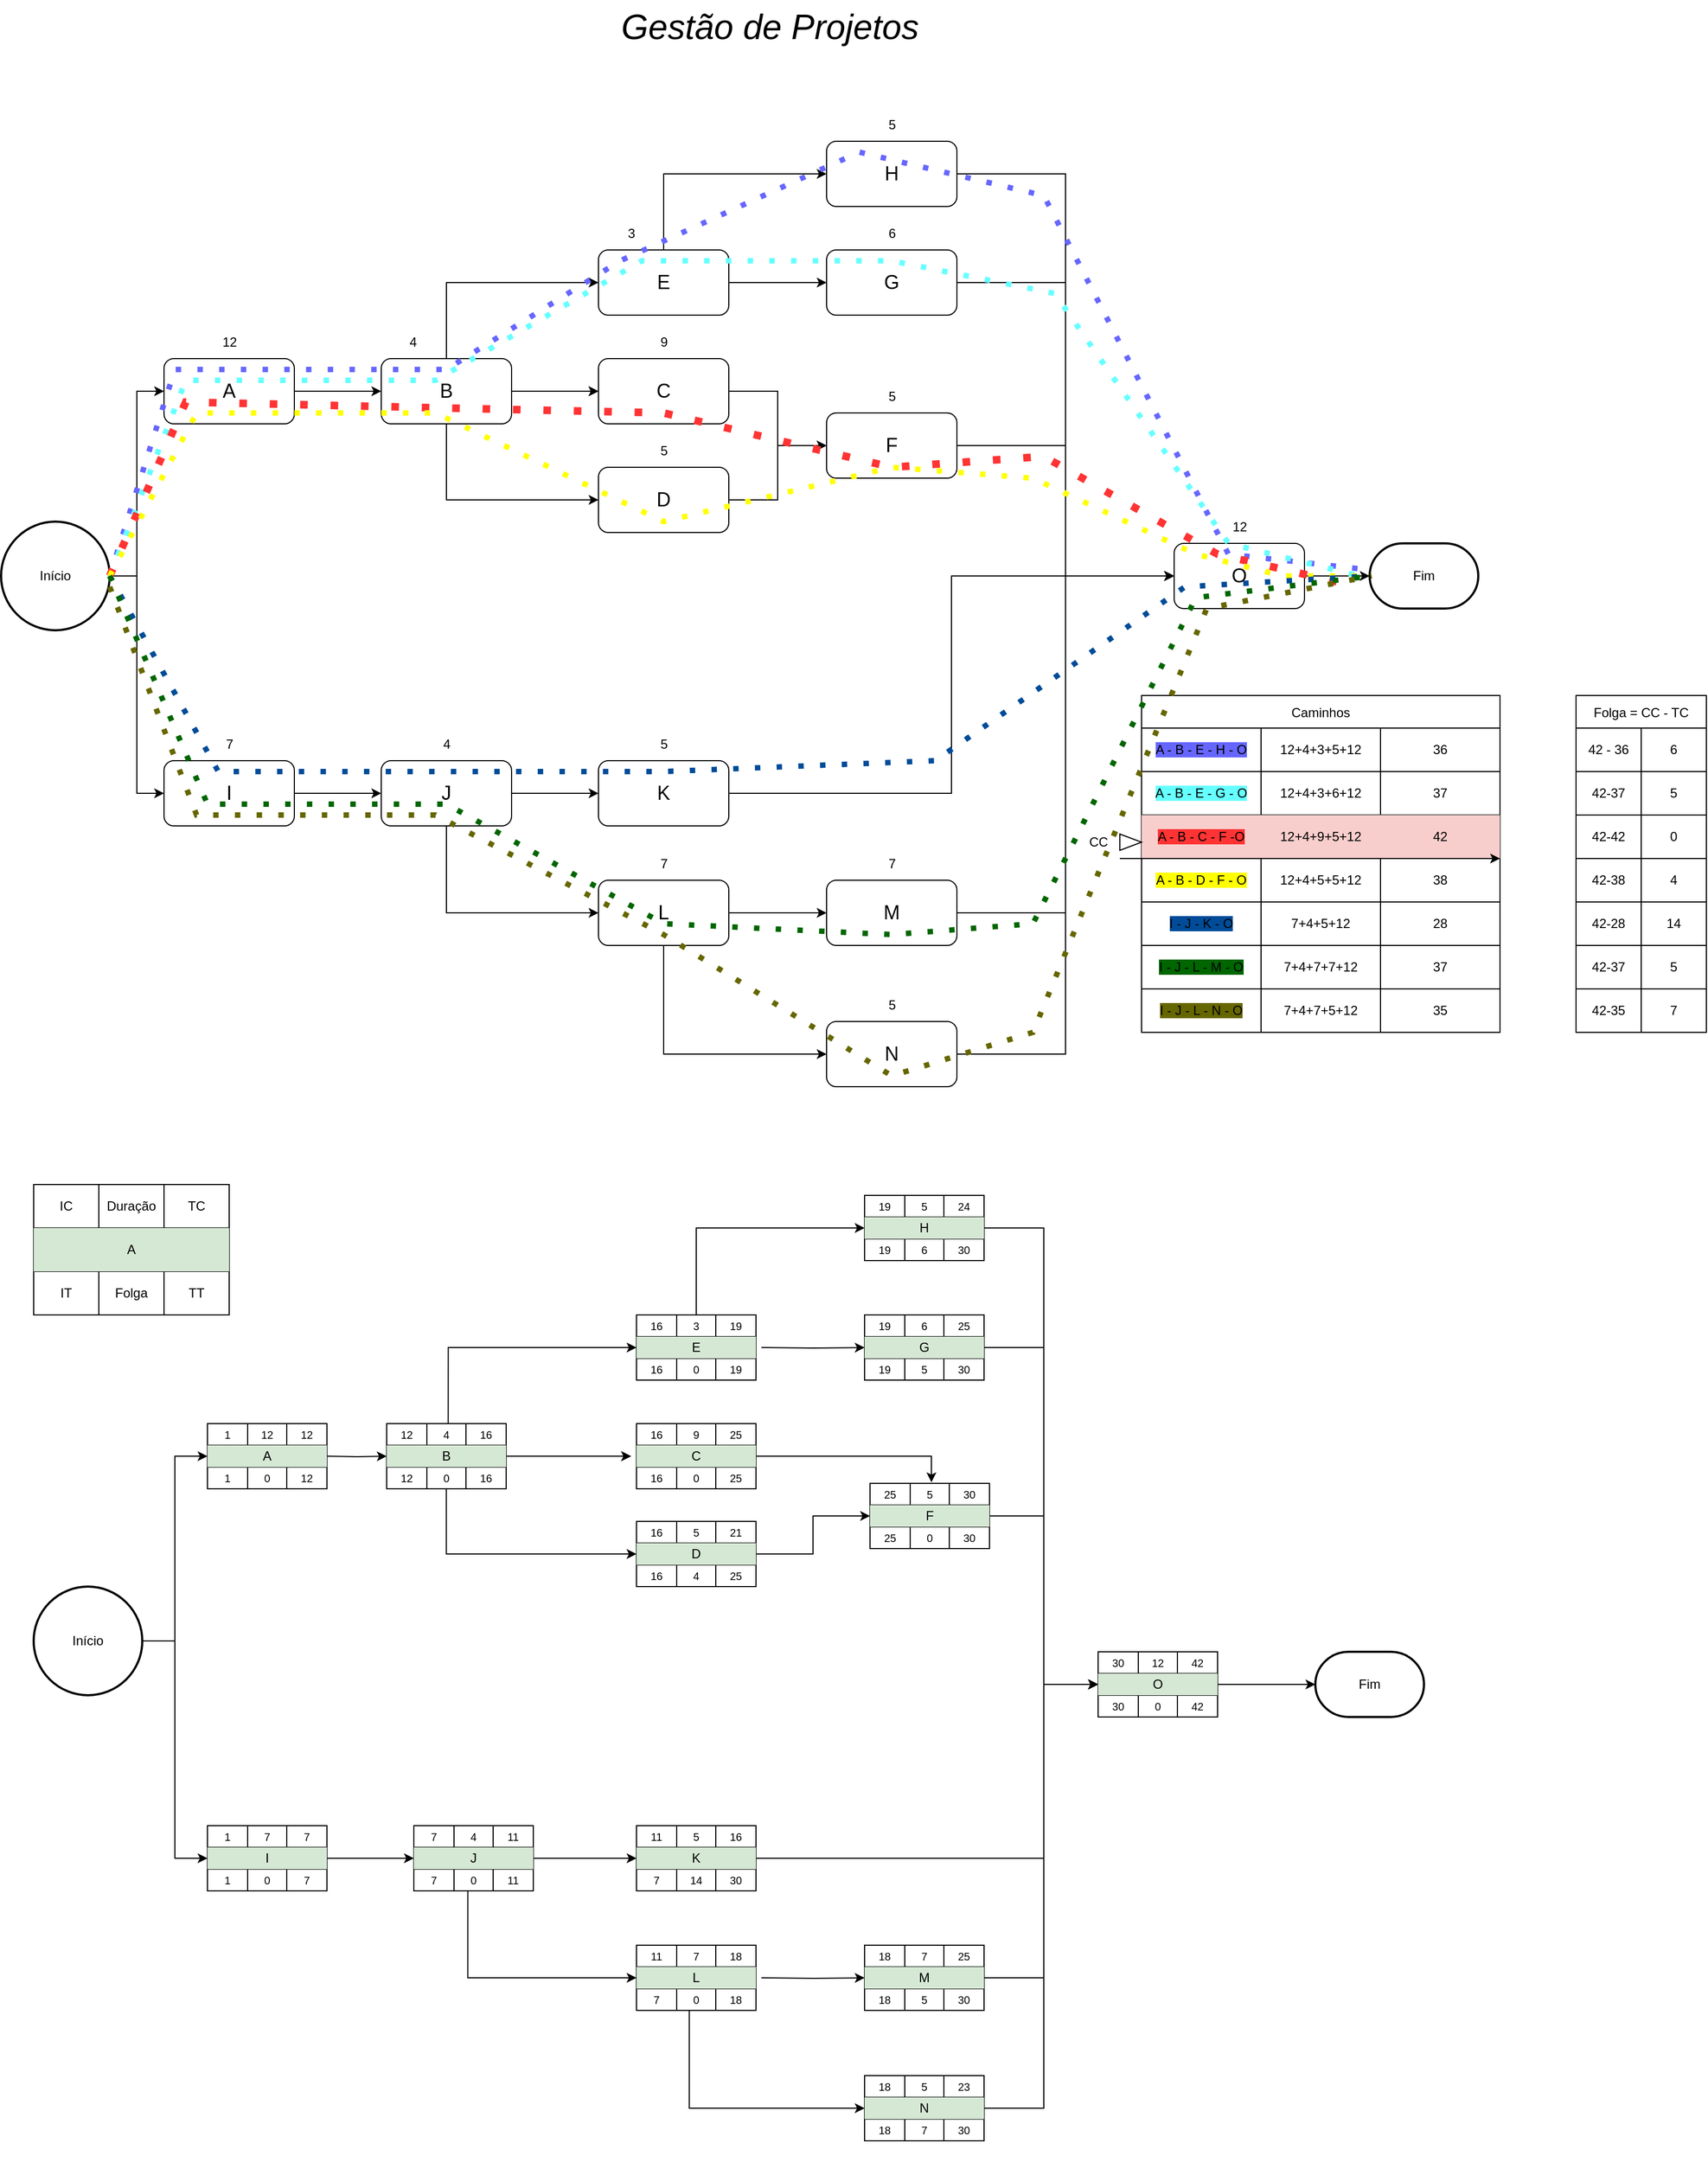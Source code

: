 <mxfile version="26.0.16">
  <diagram name="Página-1" id="0roOkrqSgenMZHxSDU-n">
    <mxGraphModel dx="1042" dy="1734" grid="1" gridSize="10" guides="1" tooltips="1" connect="1" arrows="1" fold="1" page="1" pageScale="1" pageWidth="827" pageHeight="1169" math="0" shadow="0">
      <root>
        <mxCell id="0" />
        <mxCell id="1" parent="0" />
        <mxCell id="WzQMr4qSlncRj3BHudcg-3" style="edgeStyle=orthogonalEdgeStyle;rounded=0;orthogonalLoop=1;jettySize=auto;html=1;exitX=1;exitY=0.5;exitDx=0;exitDy=0;exitPerimeter=0;entryX=0;entryY=0.5;entryDx=0;entryDy=0;" parent="1" source="lWj-EIrfLnZZSR6V_0Eu-1" target="WzQMr4qSlncRj3BHudcg-1" edge="1">
          <mxGeometry relative="1" as="geometry" />
        </mxCell>
        <mxCell id="WzQMr4qSlncRj3BHudcg-5" style="edgeStyle=orthogonalEdgeStyle;rounded=0;orthogonalLoop=1;jettySize=auto;html=1;exitX=1;exitY=0.5;exitDx=0;exitDy=0;exitPerimeter=0;entryX=0;entryY=0.5;entryDx=0;entryDy=0;" parent="1" source="lWj-EIrfLnZZSR6V_0Eu-1" target="WzQMr4qSlncRj3BHudcg-4" edge="1">
          <mxGeometry relative="1" as="geometry" />
        </mxCell>
        <mxCell id="lWj-EIrfLnZZSR6V_0Eu-1" value="Início" style="strokeWidth=2;html=1;shape=mxgraph.flowchart.start_2;whiteSpace=wrap;" parent="1" vertex="1">
          <mxGeometry x="20" y="280" width="100" height="100" as="geometry" />
        </mxCell>
        <mxCell id="lWj-EIrfLnZZSR6V_0Eu-2" value="Fim" style="strokeWidth=2;html=1;shape=mxgraph.flowchart.terminator;whiteSpace=wrap;" parent="1" vertex="1">
          <mxGeometry x="1280" y="300" width="100" height="60" as="geometry" />
        </mxCell>
        <mxCell id="lWj-EIrfLnZZSR6V_0Eu-3" value="Gestão de Projetos" style="text;strokeColor=none;fillColor=none;align=left;verticalAlign=middle;spacingLeft=4;spacingRight=4;overflow=hidden;points=[[0,0.5],[1,0.5]];portConstraint=eastwest;rotatable=0;whiteSpace=wrap;html=1;perimeterSpacing=0;fontSize=32;fontStyle=2" parent="1" vertex="1">
          <mxGeometry x="585" y="-200" width="310" height="50" as="geometry" />
        </mxCell>
        <mxCell id="WzQMr4qSlncRj3BHudcg-9" value="" style="edgeStyle=orthogonalEdgeStyle;rounded=0;orthogonalLoop=1;jettySize=auto;html=1;" parent="1" source="WzQMr4qSlncRj3BHudcg-1" target="WzQMr4qSlncRj3BHudcg-8" edge="1">
          <mxGeometry relative="1" as="geometry" />
        </mxCell>
        <mxCell id="WzQMr4qSlncRj3BHudcg-1" value="&lt;font style=&quot;font-size: 18px;&quot;&gt;A&lt;/font&gt;" style="rounded=1;whiteSpace=wrap;html=1;" parent="1" vertex="1">
          <mxGeometry x="170" y="130" width="120" height="60" as="geometry" />
        </mxCell>
        <mxCell id="WzQMr4qSlncRj3BHudcg-2" value="12" style="text;html=1;align=center;verticalAlign=middle;resizable=0;points=[];autosize=1;strokeColor=none;fillColor=none;" parent="1" vertex="1">
          <mxGeometry x="210" y="100" width="40" height="30" as="geometry" />
        </mxCell>
        <mxCell id="WzQMr4qSlncRj3BHudcg-34" value="" style="edgeStyle=orthogonalEdgeStyle;rounded=0;orthogonalLoop=1;jettySize=auto;html=1;" parent="1" source="WzQMr4qSlncRj3BHudcg-4" target="WzQMr4qSlncRj3BHudcg-33" edge="1">
          <mxGeometry relative="1" as="geometry" />
        </mxCell>
        <mxCell id="WzQMr4qSlncRj3BHudcg-4" value="&lt;font style=&quot;font-size: 18px;&quot;&gt;I&lt;/font&gt;" style="rounded=1;whiteSpace=wrap;html=1;" parent="1" vertex="1">
          <mxGeometry x="170" y="500" width="120" height="60" as="geometry" />
        </mxCell>
        <mxCell id="WzQMr4qSlncRj3BHudcg-6" value="7" style="text;html=1;align=center;verticalAlign=middle;resizable=0;points=[];autosize=1;strokeColor=none;fillColor=none;" parent="1" vertex="1">
          <mxGeometry x="215" y="470" width="30" height="30" as="geometry" />
        </mxCell>
        <mxCell id="WzQMr4qSlncRj3BHudcg-12" value="" style="edgeStyle=orthogonalEdgeStyle;rounded=0;orthogonalLoop=1;jettySize=auto;html=1;" parent="1" source="WzQMr4qSlncRj3BHudcg-8" target="WzQMr4qSlncRj3BHudcg-11" edge="1">
          <mxGeometry relative="1" as="geometry" />
        </mxCell>
        <mxCell id="WzQMr4qSlncRj3BHudcg-17" style="edgeStyle=orthogonalEdgeStyle;rounded=0;orthogonalLoop=1;jettySize=auto;html=1;exitX=0.5;exitY=1;exitDx=0;exitDy=0;entryX=0;entryY=0.5;entryDx=0;entryDy=0;" parent="1" source="WzQMr4qSlncRj3BHudcg-8" target="WzQMr4qSlncRj3BHudcg-14" edge="1">
          <mxGeometry relative="1" as="geometry" />
        </mxCell>
        <mxCell id="WzQMr4qSlncRj3BHudcg-21" value="" style="edgeStyle=orthogonalEdgeStyle;rounded=0;orthogonalLoop=1;jettySize=auto;html=1;entryX=0;entryY=0.5;entryDx=0;entryDy=0;exitX=0.5;exitY=0;exitDx=0;exitDy=0;" parent="1" source="WzQMr4qSlncRj3BHudcg-8" target="WzQMr4qSlncRj3BHudcg-20" edge="1">
          <mxGeometry relative="1" as="geometry" />
        </mxCell>
        <mxCell id="WzQMr4qSlncRj3BHudcg-8" value="&lt;font style=&quot;font-size: 18px;&quot;&gt;B&lt;/font&gt;" style="rounded=1;whiteSpace=wrap;html=1;" parent="1" vertex="1">
          <mxGeometry x="370" y="130" width="120" height="60" as="geometry" />
        </mxCell>
        <mxCell id="WzQMr4qSlncRj3BHudcg-10" value="4" style="text;html=1;align=center;verticalAlign=middle;resizable=0;points=[];autosize=1;strokeColor=none;fillColor=none;" parent="1" vertex="1">
          <mxGeometry x="384" y="100" width="30" height="30" as="geometry" />
        </mxCell>
        <mxCell id="WzQMr4qSlncRj3BHudcg-13" value="9" style="text;html=1;align=center;verticalAlign=middle;resizable=0;points=[];autosize=1;strokeColor=none;fillColor=none;" parent="1" vertex="1">
          <mxGeometry x="615" y="100" width="30" height="30" as="geometry" />
        </mxCell>
        <mxCell id="WzQMr4qSlncRj3BHudcg-24" value="" style="edgeStyle=orthogonalEdgeStyle;rounded=0;orthogonalLoop=1;jettySize=auto;html=1;" parent="1" source="WzQMr4qSlncRj3BHudcg-14" target="WzQMr4qSlncRj3BHudcg-23" edge="1">
          <mxGeometry relative="1" as="geometry" />
        </mxCell>
        <mxCell id="WzQMr4qSlncRj3BHudcg-14" value="&lt;font style=&quot;font-size: 18px;&quot;&gt;D&lt;/font&gt;" style="rounded=1;whiteSpace=wrap;html=1;" parent="1" vertex="1">
          <mxGeometry x="570" y="230" width="120" height="60" as="geometry" />
        </mxCell>
        <mxCell id="WzQMr4qSlncRj3BHudcg-16" value="" style="edgeStyle=orthogonalEdgeStyle;rounded=0;orthogonalLoop=1;jettySize=auto;html=1;" parent="1" source="WzQMr4qSlncRj3BHudcg-8" target="WzQMr4qSlncRj3BHudcg-11" edge="1">
          <mxGeometry relative="1" as="geometry">
            <mxPoint x="490" y="160" as="sourcePoint" />
            <mxPoint x="630" y="270" as="targetPoint" />
          </mxGeometry>
        </mxCell>
        <mxCell id="WzQMr4qSlncRj3BHudcg-25" style="edgeStyle=orthogonalEdgeStyle;rounded=0;orthogonalLoop=1;jettySize=auto;html=1;exitX=1;exitY=0.5;exitDx=0;exitDy=0;" parent="1" source="WzQMr4qSlncRj3BHudcg-11" target="WzQMr4qSlncRj3BHudcg-23" edge="1">
          <mxGeometry relative="1" as="geometry" />
        </mxCell>
        <mxCell id="WzQMr4qSlncRj3BHudcg-11" value="&lt;font style=&quot;font-size: 18px;&quot;&gt;C&lt;/font&gt;" style="rounded=1;whiteSpace=wrap;html=1;" parent="1" vertex="1">
          <mxGeometry x="570" y="130" width="120" height="60" as="geometry" />
        </mxCell>
        <mxCell id="WzQMr4qSlncRj3BHudcg-18" value="5" style="text;html=1;align=center;verticalAlign=middle;resizable=0;points=[];autosize=1;strokeColor=none;fillColor=none;" parent="1" vertex="1">
          <mxGeometry x="615" y="200" width="30" height="30" as="geometry" />
        </mxCell>
        <mxCell id="WzQMr4qSlncRj3BHudcg-28" value="" style="edgeStyle=orthogonalEdgeStyle;rounded=0;orthogonalLoop=1;jettySize=auto;html=1;" parent="1" source="WzQMr4qSlncRj3BHudcg-20" target="WzQMr4qSlncRj3BHudcg-27" edge="1">
          <mxGeometry relative="1" as="geometry" />
        </mxCell>
        <mxCell id="WzQMr4qSlncRj3BHudcg-30" value="" style="edgeStyle=orthogonalEdgeStyle;rounded=0;orthogonalLoop=1;jettySize=auto;html=1;exitX=0.5;exitY=0;exitDx=0;exitDy=0;entryX=0;entryY=0.5;entryDx=0;entryDy=0;" parent="1" source="WzQMr4qSlncRj3BHudcg-20" target="WzQMr4qSlncRj3BHudcg-29" edge="1">
          <mxGeometry relative="1" as="geometry" />
        </mxCell>
        <mxCell id="WzQMr4qSlncRj3BHudcg-20" value="&lt;font style=&quot;font-size: 18px;&quot;&gt;E&lt;/font&gt;" style="rounded=1;whiteSpace=wrap;html=1;" parent="1" vertex="1">
          <mxGeometry x="570" y="30" width="120" height="60" as="geometry" />
        </mxCell>
        <mxCell id="WzQMr4qSlncRj3BHudcg-22" value="3" style="text;html=1;align=center;verticalAlign=middle;resizable=0;points=[];autosize=1;strokeColor=none;fillColor=none;" parent="1" vertex="1">
          <mxGeometry x="585" width="30" height="30" as="geometry" />
        </mxCell>
        <mxCell id="WzQMr4qSlncRj3BHudcg-52" style="edgeStyle=orthogonalEdgeStyle;rounded=0;orthogonalLoop=1;jettySize=auto;html=1;exitX=1;exitY=0.5;exitDx=0;exitDy=0;entryX=0;entryY=0.5;entryDx=0;entryDy=0;" parent="1" source="WzQMr4qSlncRj3BHudcg-23" target="WzQMr4qSlncRj3BHudcg-48" edge="1">
          <mxGeometry relative="1" as="geometry" />
        </mxCell>
        <mxCell id="WzQMr4qSlncRj3BHudcg-23" value="&lt;font style=&quot;font-size: 18px;&quot;&gt;F&lt;/font&gt;" style="rounded=1;whiteSpace=wrap;html=1;" parent="1" vertex="1">
          <mxGeometry x="780" y="180" width="120" height="60" as="geometry" />
        </mxCell>
        <mxCell id="WzQMr4qSlncRj3BHudcg-26" value="5" style="text;html=1;align=center;verticalAlign=middle;resizable=0;points=[];autosize=1;strokeColor=none;fillColor=none;" parent="1" vertex="1">
          <mxGeometry x="825" y="150" width="30" height="30" as="geometry" />
        </mxCell>
        <mxCell id="WzQMr4qSlncRj3BHudcg-54" style="edgeStyle=orthogonalEdgeStyle;rounded=0;orthogonalLoop=1;jettySize=auto;html=1;exitX=1;exitY=0.5;exitDx=0;exitDy=0;entryX=0;entryY=0.5;entryDx=0;entryDy=0;" parent="1" source="WzQMr4qSlncRj3BHudcg-27" target="WzQMr4qSlncRj3BHudcg-48" edge="1">
          <mxGeometry relative="1" as="geometry" />
        </mxCell>
        <mxCell id="WzQMr4qSlncRj3BHudcg-27" value="&lt;font style=&quot;font-size: 18px;&quot;&gt;G&lt;/font&gt;" style="rounded=1;whiteSpace=wrap;html=1;" parent="1" vertex="1">
          <mxGeometry x="780" y="30" width="120" height="60" as="geometry" />
        </mxCell>
        <mxCell id="WzQMr4qSlncRj3BHudcg-55" style="edgeStyle=orthogonalEdgeStyle;rounded=0;orthogonalLoop=1;jettySize=auto;html=1;exitX=1;exitY=0.5;exitDx=0;exitDy=0;entryX=0;entryY=0.5;entryDx=0;entryDy=0;" parent="1" source="WzQMr4qSlncRj3BHudcg-29" target="WzQMr4qSlncRj3BHudcg-48" edge="1">
          <mxGeometry relative="1" as="geometry">
            <mxPoint x="1150" y="300" as="targetPoint" />
          </mxGeometry>
        </mxCell>
        <mxCell id="WzQMr4qSlncRj3BHudcg-29" value="&lt;font style=&quot;font-size: 18px;&quot;&gt;H&lt;/font&gt;" style="rounded=1;whiteSpace=wrap;html=1;" parent="1" vertex="1">
          <mxGeometry x="780" y="-70" width="120" height="60" as="geometry" />
        </mxCell>
        <mxCell id="WzQMr4qSlncRj3BHudcg-31" value="5" style="text;html=1;align=center;verticalAlign=middle;resizable=0;points=[];autosize=1;strokeColor=none;fillColor=none;" parent="1" vertex="1">
          <mxGeometry x="825" y="-100" width="30" height="30" as="geometry" />
        </mxCell>
        <mxCell id="WzQMr4qSlncRj3BHudcg-32" value="6" style="text;html=1;align=center;verticalAlign=middle;resizable=0;points=[];autosize=1;strokeColor=none;fillColor=none;" parent="1" vertex="1">
          <mxGeometry x="825" width="30" height="30" as="geometry" />
        </mxCell>
        <mxCell id="WzQMr4qSlncRj3BHudcg-37" value="" style="edgeStyle=orthogonalEdgeStyle;rounded=0;orthogonalLoop=1;jettySize=auto;html=1;" parent="1" source="WzQMr4qSlncRj3BHudcg-33" target="WzQMr4qSlncRj3BHudcg-36" edge="1">
          <mxGeometry relative="1" as="geometry" />
        </mxCell>
        <mxCell id="WzQMr4qSlncRj3BHudcg-40" value="" style="edgeStyle=orthogonalEdgeStyle;rounded=0;orthogonalLoop=1;jettySize=auto;html=1;exitX=0.5;exitY=1;exitDx=0;exitDy=0;entryX=0;entryY=0.5;entryDx=0;entryDy=0;" parent="1" source="WzQMr4qSlncRj3BHudcg-33" target="WzQMr4qSlncRj3BHudcg-39" edge="1">
          <mxGeometry relative="1" as="geometry" />
        </mxCell>
        <mxCell id="WzQMr4qSlncRj3BHudcg-33" value="&lt;font style=&quot;font-size: 18px;&quot;&gt;J&lt;/font&gt;" style="rounded=1;whiteSpace=wrap;html=1;" parent="1" vertex="1">
          <mxGeometry x="370" y="500" width="120" height="60" as="geometry" />
        </mxCell>
        <mxCell id="WzQMr4qSlncRj3BHudcg-35" value="4" style="text;html=1;align=center;verticalAlign=middle;resizable=0;points=[];autosize=1;strokeColor=none;fillColor=none;" parent="1" vertex="1">
          <mxGeometry x="415" y="470" width="30" height="30" as="geometry" />
        </mxCell>
        <mxCell id="WzQMr4qSlncRj3BHudcg-53" style="edgeStyle=orthogonalEdgeStyle;rounded=0;orthogonalLoop=1;jettySize=auto;html=1;exitX=1;exitY=0.5;exitDx=0;exitDy=0;entryX=0;entryY=0.5;entryDx=0;entryDy=0;" parent="1" source="WzQMr4qSlncRj3BHudcg-36" target="WzQMr4qSlncRj3BHudcg-48" edge="1">
          <mxGeometry relative="1" as="geometry" />
        </mxCell>
        <mxCell id="WzQMr4qSlncRj3BHudcg-36" value="&lt;font style=&quot;font-size: 18px;&quot;&gt;K&lt;/font&gt;" style="rounded=1;whiteSpace=wrap;html=1;" parent="1" vertex="1">
          <mxGeometry x="570" y="500" width="120" height="60" as="geometry" />
        </mxCell>
        <mxCell id="WzQMr4qSlncRj3BHudcg-38" value="5" style="text;html=1;align=center;verticalAlign=middle;resizable=0;points=[];autosize=1;strokeColor=none;fillColor=none;" parent="1" vertex="1">
          <mxGeometry x="615" y="470" width="30" height="30" as="geometry" />
        </mxCell>
        <mxCell id="WzQMr4qSlncRj3BHudcg-43" value="" style="edgeStyle=orthogonalEdgeStyle;rounded=0;orthogonalLoop=1;jettySize=auto;html=1;" parent="1" source="WzQMr4qSlncRj3BHudcg-39" target="WzQMr4qSlncRj3BHudcg-42" edge="1">
          <mxGeometry relative="1" as="geometry" />
        </mxCell>
        <mxCell id="WzQMr4qSlncRj3BHudcg-46" value="" style="edgeStyle=orthogonalEdgeStyle;rounded=0;orthogonalLoop=1;jettySize=auto;html=1;entryX=0;entryY=0.5;entryDx=0;entryDy=0;exitX=0.5;exitY=1;exitDx=0;exitDy=0;" parent="1" source="WzQMr4qSlncRj3BHudcg-39" target="WzQMr4qSlncRj3BHudcg-45" edge="1">
          <mxGeometry relative="1" as="geometry" />
        </mxCell>
        <mxCell id="WzQMr4qSlncRj3BHudcg-39" value="&lt;font style=&quot;font-size: 18px;&quot;&gt;L&lt;/font&gt;" style="rounded=1;whiteSpace=wrap;html=1;" parent="1" vertex="1">
          <mxGeometry x="570" y="610" width="120" height="60" as="geometry" />
        </mxCell>
        <mxCell id="WzQMr4qSlncRj3BHudcg-41" value="7" style="text;html=1;align=center;verticalAlign=middle;resizable=0;points=[];autosize=1;strokeColor=none;fillColor=none;" parent="1" vertex="1">
          <mxGeometry x="615" y="580" width="30" height="30" as="geometry" />
        </mxCell>
        <mxCell id="WzQMr4qSlncRj3BHudcg-49" value="" style="edgeStyle=orthogonalEdgeStyle;rounded=0;orthogonalLoop=1;jettySize=auto;html=1;entryX=0;entryY=0.5;entryDx=0;entryDy=0;" parent="1" source="WzQMr4qSlncRj3BHudcg-42" target="WzQMr4qSlncRj3BHudcg-48" edge="1">
          <mxGeometry relative="1" as="geometry" />
        </mxCell>
        <mxCell id="WzQMr4qSlncRj3BHudcg-42" value="&lt;font style=&quot;font-size: 18px;&quot;&gt;M&lt;/font&gt;" style="rounded=1;whiteSpace=wrap;html=1;" parent="1" vertex="1">
          <mxGeometry x="780" y="610" width="120" height="60" as="geometry" />
        </mxCell>
        <mxCell id="WzQMr4qSlncRj3BHudcg-44" value="7" style="text;html=1;align=center;verticalAlign=middle;resizable=0;points=[];autosize=1;strokeColor=none;fillColor=none;" parent="1" vertex="1">
          <mxGeometry x="825" y="580" width="30" height="30" as="geometry" />
        </mxCell>
        <mxCell id="WzQMr4qSlncRj3BHudcg-51" style="edgeStyle=orthogonalEdgeStyle;rounded=0;orthogonalLoop=1;jettySize=auto;html=1;exitX=1;exitY=0.5;exitDx=0;exitDy=0;entryX=0;entryY=0.5;entryDx=0;entryDy=0;" parent="1" source="WzQMr4qSlncRj3BHudcg-45" target="WzQMr4qSlncRj3BHudcg-48" edge="1">
          <mxGeometry relative="1" as="geometry" />
        </mxCell>
        <mxCell id="WzQMr4qSlncRj3BHudcg-45" value="&lt;font style=&quot;font-size: 18px;&quot;&gt;N&lt;/font&gt;" style="rounded=1;whiteSpace=wrap;html=1;" parent="1" vertex="1">
          <mxGeometry x="780" y="740" width="120" height="60" as="geometry" />
        </mxCell>
        <mxCell id="WzQMr4qSlncRj3BHudcg-47" value="5" style="text;html=1;align=center;verticalAlign=middle;resizable=0;points=[];autosize=1;strokeColor=none;fillColor=none;" parent="1" vertex="1">
          <mxGeometry x="825" y="710" width="30" height="30" as="geometry" />
        </mxCell>
        <mxCell id="WzQMr4qSlncRj3BHudcg-48" value="&lt;font style=&quot;font-size: 18px;&quot;&gt;O&lt;/font&gt;" style="rounded=1;whiteSpace=wrap;html=1;" parent="1" vertex="1">
          <mxGeometry x="1100" y="300" width="120" height="60" as="geometry" />
        </mxCell>
        <mxCell id="WzQMr4qSlncRj3BHudcg-50" style="edgeStyle=orthogonalEdgeStyle;rounded=0;orthogonalLoop=1;jettySize=auto;html=1;exitX=1;exitY=0.5;exitDx=0;exitDy=0;entryX=0;entryY=0.5;entryDx=0;entryDy=0;entryPerimeter=0;" parent="1" source="WzQMr4qSlncRj3BHudcg-48" target="lWj-EIrfLnZZSR6V_0Eu-2" edge="1">
          <mxGeometry relative="1" as="geometry" />
        </mxCell>
        <mxCell id="WzQMr4qSlncRj3BHudcg-56" value="12" style="text;html=1;align=center;verticalAlign=middle;resizable=0;points=[];autosize=1;strokeColor=none;fillColor=none;" parent="1" vertex="1">
          <mxGeometry x="1140" y="270" width="40" height="30" as="geometry" />
        </mxCell>
        <mxCell id="WzQMr4qSlncRj3BHudcg-57" style="edgeStyle=orthogonalEdgeStyle;rounded=0;orthogonalLoop=1;jettySize=auto;html=1;exitX=0.5;exitY=1;exitDx=0;exitDy=0;" parent="1" source="WzQMr4qSlncRj3BHudcg-45" target="WzQMr4qSlncRj3BHudcg-45" edge="1">
          <mxGeometry relative="1" as="geometry" />
        </mxCell>
        <mxCell id="WzQMr4qSlncRj3BHudcg-81" value="Caminhos" style="shape=table;startSize=30;container=1;collapsible=0;childLayout=tableLayout;" parent="1" vertex="1">
          <mxGeometry x="1070" y="440" width="330" height="310" as="geometry" />
        </mxCell>
        <mxCell id="WzQMr4qSlncRj3BHudcg-82" value="" style="shape=tableRow;horizontal=0;startSize=0;swimlaneHead=0;swimlaneBody=0;strokeColor=inherit;top=0;left=0;bottom=0;right=0;collapsible=0;dropTarget=0;fillColor=none;points=[[0,0.5],[1,0.5]];portConstraint=eastwest;" parent="WzQMr4qSlncRj3BHudcg-81" vertex="1">
          <mxGeometry y="30" width="330" height="40" as="geometry" />
        </mxCell>
        <mxCell id="WzQMr4qSlncRj3BHudcg-83" value="&lt;span style=&quot;background-color: rgb(102, 102, 255);&quot;&gt;A - B - E - H - O&lt;/span&gt;" style="shape=partialRectangle;html=1;whiteSpace=wrap;connectable=0;strokeColor=inherit;overflow=hidden;fillColor=none;top=0;left=0;bottom=0;right=0;pointerEvents=1;" parent="WzQMr4qSlncRj3BHudcg-82" vertex="1">
          <mxGeometry width="110" height="40" as="geometry">
            <mxRectangle width="110" height="40" as="alternateBounds" />
          </mxGeometry>
        </mxCell>
        <mxCell id="WzQMr4qSlncRj3BHudcg-84" value="12+4+3+5+12" style="shape=partialRectangle;html=1;whiteSpace=wrap;connectable=0;strokeColor=inherit;overflow=hidden;fillColor=none;top=0;left=0;bottom=0;right=0;pointerEvents=1;" parent="WzQMr4qSlncRj3BHudcg-82" vertex="1">
          <mxGeometry x="110" width="110" height="40" as="geometry">
            <mxRectangle width="110" height="40" as="alternateBounds" />
          </mxGeometry>
        </mxCell>
        <mxCell id="WzQMr4qSlncRj3BHudcg-103" value="36" style="shape=partialRectangle;html=1;whiteSpace=wrap;connectable=0;strokeColor=inherit;overflow=hidden;fillColor=none;top=0;left=0;bottom=0;right=0;pointerEvents=1;" parent="WzQMr4qSlncRj3BHudcg-82" vertex="1">
          <mxGeometry x="220" width="110" height="40" as="geometry">
            <mxRectangle width="110" height="40" as="alternateBounds" />
          </mxGeometry>
        </mxCell>
        <mxCell id="WzQMr4qSlncRj3BHudcg-88" value="" style="shape=tableRow;horizontal=0;startSize=0;swimlaneHead=0;swimlaneBody=0;strokeColor=inherit;top=0;left=0;bottom=0;right=0;collapsible=0;dropTarget=0;fillColor=none;points=[[0,0.5],[1,0.5]];portConstraint=eastwest;" parent="WzQMr4qSlncRj3BHudcg-81" vertex="1">
          <mxGeometry y="70" width="330" height="40" as="geometry" />
        </mxCell>
        <mxCell id="WzQMr4qSlncRj3BHudcg-89" value="&lt;span style=&quot;background-color: rgb(102, 255, 255);&quot;&gt;A - B - E - G - O&lt;/span&gt;" style="shape=partialRectangle;html=1;whiteSpace=wrap;connectable=0;strokeColor=inherit;overflow=hidden;fillColor=none;top=0;left=0;bottom=0;right=0;pointerEvents=1;" parent="WzQMr4qSlncRj3BHudcg-88" vertex="1">
          <mxGeometry width="110" height="40" as="geometry">
            <mxRectangle width="110" height="40" as="alternateBounds" />
          </mxGeometry>
        </mxCell>
        <mxCell id="WzQMr4qSlncRj3BHudcg-90" value="12+4+3+6+12" style="shape=partialRectangle;html=1;whiteSpace=wrap;connectable=0;strokeColor=inherit;overflow=hidden;fillColor=none;top=0;left=0;bottom=0;right=0;pointerEvents=1;" parent="WzQMr4qSlncRj3BHudcg-88" vertex="1">
          <mxGeometry x="110" width="110" height="40" as="geometry">
            <mxRectangle width="110" height="40" as="alternateBounds" />
          </mxGeometry>
        </mxCell>
        <mxCell id="WzQMr4qSlncRj3BHudcg-104" value="37" style="shape=partialRectangle;html=1;whiteSpace=wrap;connectable=0;strokeColor=inherit;overflow=hidden;fillColor=none;top=0;left=0;bottom=0;right=0;pointerEvents=1;" parent="WzQMr4qSlncRj3BHudcg-88" vertex="1">
          <mxGeometry x="220" width="110" height="40" as="geometry">
            <mxRectangle width="110" height="40" as="alternateBounds" />
          </mxGeometry>
        </mxCell>
        <mxCell id="WzQMr4qSlncRj3BHudcg-85" value="" style="shape=tableRow;horizontal=0;startSize=0;swimlaneHead=0;swimlaneBody=0;strokeColor=inherit;top=0;left=0;bottom=0;right=0;collapsible=0;dropTarget=0;fillColor=none;points=[[0,0.5],[1,0.5]];portConstraint=eastwest;" parent="WzQMr4qSlncRj3BHudcg-81" vertex="1">
          <mxGeometry y="110" width="330" height="40" as="geometry" />
        </mxCell>
        <mxCell id="WzQMr4qSlncRj3BHudcg-86" value="&lt;span style=&quot;background-color: rgb(255, 51, 51);&quot;&gt;A - B - C - F -O&lt;/span&gt;" style="shape=partialRectangle;html=1;whiteSpace=wrap;connectable=0;strokeColor=#b85450;overflow=hidden;fillColor=#f8cecc;top=0;left=0;bottom=0;right=0;pointerEvents=1;" parent="WzQMr4qSlncRj3BHudcg-85" vertex="1">
          <mxGeometry width="110" height="40" as="geometry">
            <mxRectangle width="110" height="40" as="alternateBounds" />
          </mxGeometry>
        </mxCell>
        <mxCell id="WzQMr4qSlncRj3BHudcg-87" value="12+4+9+5+12" style="shape=partialRectangle;html=1;whiteSpace=wrap;connectable=0;strokeColor=#b85450;overflow=hidden;fillColor=#f8cecc;top=0;left=0;bottom=0;right=0;pointerEvents=1;" parent="WzQMr4qSlncRj3BHudcg-85" vertex="1">
          <mxGeometry x="110" width="110" height="40" as="geometry">
            <mxRectangle width="110" height="40" as="alternateBounds" />
          </mxGeometry>
        </mxCell>
        <mxCell id="WzQMr4qSlncRj3BHudcg-105" value="42" style="shape=partialRectangle;html=1;whiteSpace=wrap;connectable=0;strokeColor=#b85450;overflow=hidden;fillColor=#f8cecc;top=0;left=0;bottom=0;right=0;pointerEvents=1;" parent="WzQMr4qSlncRj3BHudcg-85" vertex="1">
          <mxGeometry x="220" width="110" height="40" as="geometry">
            <mxRectangle width="110" height="40" as="alternateBounds" />
          </mxGeometry>
        </mxCell>
        <mxCell id="WzQMr4qSlncRj3BHudcg-91" value="" style="shape=tableRow;horizontal=0;startSize=0;swimlaneHead=0;swimlaneBody=0;strokeColor=inherit;top=0;left=0;bottom=0;right=0;collapsible=0;dropTarget=0;fillColor=none;points=[[0,0.5],[1,0.5]];portConstraint=eastwest;" parent="WzQMr4qSlncRj3BHudcg-81" vertex="1">
          <mxGeometry y="150" width="330" height="40" as="geometry" />
        </mxCell>
        <mxCell id="WzQMr4qSlncRj3BHudcg-92" value="&lt;span style=&quot;background-color: rgb(255, 255, 0);&quot;&gt;A - B - D - F - O&lt;/span&gt;" style="shape=partialRectangle;html=1;whiteSpace=wrap;connectable=0;strokeColor=inherit;overflow=hidden;fillColor=none;top=0;left=0;bottom=0;right=0;pointerEvents=1;" parent="WzQMr4qSlncRj3BHudcg-91" vertex="1">
          <mxGeometry width="110" height="40" as="geometry">
            <mxRectangle width="110" height="40" as="alternateBounds" />
          </mxGeometry>
        </mxCell>
        <mxCell id="WzQMr4qSlncRj3BHudcg-93" value="12+4+5+5+12" style="shape=partialRectangle;html=1;whiteSpace=wrap;connectable=0;strokeColor=inherit;overflow=hidden;fillColor=none;top=0;left=0;bottom=0;right=0;pointerEvents=1;" parent="WzQMr4qSlncRj3BHudcg-91" vertex="1">
          <mxGeometry x="110" width="110" height="40" as="geometry">
            <mxRectangle width="110" height="40" as="alternateBounds" />
          </mxGeometry>
        </mxCell>
        <mxCell id="WzQMr4qSlncRj3BHudcg-106" value="38" style="shape=partialRectangle;html=1;whiteSpace=wrap;connectable=0;strokeColor=inherit;overflow=hidden;fillColor=none;top=0;left=0;bottom=0;right=0;pointerEvents=1;" parent="WzQMr4qSlncRj3BHudcg-91" vertex="1">
          <mxGeometry x="220" width="110" height="40" as="geometry">
            <mxRectangle width="110" height="40" as="alternateBounds" />
          </mxGeometry>
        </mxCell>
        <mxCell id="WzQMr4qSlncRj3BHudcg-115" value="" style="shape=singleArrow;whiteSpace=wrap;html=1;arrowWidth=0.4;arrowSize=0.4;" parent="WzQMr4qSlncRj3BHudcg-91" vertex="1">
          <mxGeometry x="330" height="40" as="geometry">
            <mxRectangle width="NaN" height="40" as="alternateBounds" />
          </mxGeometry>
        </mxCell>
        <mxCell id="WzQMr4qSlncRj3BHudcg-94" value="" style="shape=tableRow;horizontal=0;startSize=0;swimlaneHead=0;swimlaneBody=0;strokeColor=inherit;top=0;left=0;bottom=0;right=0;collapsible=0;dropTarget=0;fillColor=none;points=[[0,0.5],[1,0.5]];portConstraint=eastwest;" parent="WzQMr4qSlncRj3BHudcg-81" vertex="1">
          <mxGeometry y="190" width="330" height="40" as="geometry" />
        </mxCell>
        <mxCell id="WzQMr4qSlncRj3BHudcg-95" value="&lt;span style=&quot;background-color: rgb(0, 76, 153);&quot;&gt;I - J - K - O&lt;/span&gt;" style="shape=partialRectangle;html=1;whiteSpace=wrap;connectable=0;strokeColor=inherit;overflow=hidden;fillColor=none;top=0;left=0;bottom=0;right=0;pointerEvents=1;" parent="WzQMr4qSlncRj3BHudcg-94" vertex="1">
          <mxGeometry width="110" height="40" as="geometry">
            <mxRectangle width="110" height="40" as="alternateBounds" />
          </mxGeometry>
        </mxCell>
        <mxCell id="WzQMr4qSlncRj3BHudcg-96" value="7+4+5+12" style="shape=partialRectangle;html=1;whiteSpace=wrap;connectable=0;strokeColor=inherit;overflow=hidden;fillColor=none;top=0;left=0;bottom=0;right=0;pointerEvents=1;" parent="WzQMr4qSlncRj3BHudcg-94" vertex="1">
          <mxGeometry x="110" width="110" height="40" as="geometry">
            <mxRectangle width="110" height="40" as="alternateBounds" />
          </mxGeometry>
        </mxCell>
        <mxCell id="WzQMr4qSlncRj3BHudcg-107" value="28" style="shape=partialRectangle;html=1;whiteSpace=wrap;connectable=0;strokeColor=inherit;overflow=hidden;fillColor=none;top=0;left=0;bottom=0;right=0;pointerEvents=1;" parent="WzQMr4qSlncRj3BHudcg-94" vertex="1">
          <mxGeometry x="220" width="110" height="40" as="geometry">
            <mxRectangle width="110" height="40" as="alternateBounds" />
          </mxGeometry>
        </mxCell>
        <mxCell id="WzQMr4qSlncRj3BHudcg-97" value="" style="shape=tableRow;horizontal=0;startSize=0;swimlaneHead=0;swimlaneBody=0;strokeColor=inherit;top=0;left=0;bottom=0;right=0;collapsible=0;dropTarget=0;fillColor=none;points=[[0,0.5],[1,0.5]];portConstraint=eastwest;" parent="WzQMr4qSlncRj3BHudcg-81" vertex="1">
          <mxGeometry y="230" width="330" height="40" as="geometry" />
        </mxCell>
        <mxCell id="WzQMr4qSlncRj3BHudcg-98" value="&lt;span style=&quot;background-color: rgb(0, 102, 0);&quot;&gt;I - J - L - M - O&lt;/span&gt;" style="shape=partialRectangle;html=1;whiteSpace=wrap;connectable=0;strokeColor=inherit;overflow=hidden;fillColor=none;top=0;left=0;bottom=0;right=0;pointerEvents=1;" parent="WzQMr4qSlncRj3BHudcg-97" vertex="1">
          <mxGeometry width="110" height="40" as="geometry">
            <mxRectangle width="110" height="40" as="alternateBounds" />
          </mxGeometry>
        </mxCell>
        <mxCell id="WzQMr4qSlncRj3BHudcg-99" value="7+4+7+7+12" style="shape=partialRectangle;html=1;whiteSpace=wrap;connectable=0;strokeColor=inherit;overflow=hidden;fillColor=none;top=0;left=0;bottom=0;right=0;pointerEvents=1;" parent="WzQMr4qSlncRj3BHudcg-97" vertex="1">
          <mxGeometry x="110" width="110" height="40" as="geometry">
            <mxRectangle width="110" height="40" as="alternateBounds" />
          </mxGeometry>
        </mxCell>
        <mxCell id="WzQMr4qSlncRj3BHudcg-108" value="37" style="shape=partialRectangle;html=1;whiteSpace=wrap;connectable=0;strokeColor=inherit;overflow=hidden;fillColor=none;top=0;left=0;bottom=0;right=0;pointerEvents=1;" parent="WzQMr4qSlncRj3BHudcg-97" vertex="1">
          <mxGeometry x="220" width="110" height="40" as="geometry">
            <mxRectangle width="110" height="40" as="alternateBounds" />
          </mxGeometry>
        </mxCell>
        <mxCell id="WzQMr4qSlncRj3BHudcg-100" value="" style="shape=tableRow;horizontal=0;startSize=0;swimlaneHead=0;swimlaneBody=0;strokeColor=inherit;top=0;left=0;bottom=0;right=0;collapsible=0;dropTarget=0;fillColor=none;points=[[0,0.5],[1,0.5]];portConstraint=eastwest;" parent="WzQMr4qSlncRj3BHudcg-81" vertex="1">
          <mxGeometry y="270" width="330" height="40" as="geometry" />
        </mxCell>
        <mxCell id="WzQMr4qSlncRj3BHudcg-101" value="&lt;span style=&quot;background-color: rgb(102, 102, 0);&quot;&gt;I - J - L - N - O&lt;/span&gt;" style="shape=partialRectangle;html=1;whiteSpace=wrap;connectable=0;strokeColor=inherit;overflow=hidden;fillColor=none;top=0;left=0;bottom=0;right=0;pointerEvents=1;" parent="WzQMr4qSlncRj3BHudcg-100" vertex="1">
          <mxGeometry width="110" height="40" as="geometry">
            <mxRectangle width="110" height="40" as="alternateBounds" />
          </mxGeometry>
        </mxCell>
        <mxCell id="WzQMr4qSlncRj3BHudcg-102" value="7+4+7+5+12" style="shape=partialRectangle;html=1;whiteSpace=wrap;connectable=0;strokeColor=inherit;overflow=hidden;fillColor=none;top=0;left=0;bottom=0;right=0;pointerEvents=1;" parent="WzQMr4qSlncRj3BHudcg-100" vertex="1">
          <mxGeometry x="110" width="110" height="40" as="geometry">
            <mxRectangle width="110" height="40" as="alternateBounds" />
          </mxGeometry>
        </mxCell>
        <mxCell id="WzQMr4qSlncRj3BHudcg-109" value="35" style="shape=partialRectangle;html=1;whiteSpace=wrap;connectable=0;strokeColor=inherit;overflow=hidden;fillColor=none;top=0;left=0;bottom=0;right=0;pointerEvents=1;" parent="WzQMr4qSlncRj3BHudcg-100" vertex="1">
          <mxGeometry x="220" width="110" height="40" as="geometry">
            <mxRectangle width="110" height="40" as="alternateBounds" />
          </mxGeometry>
        </mxCell>
        <mxCell id="WzQMr4qSlncRj3BHudcg-116" value="" style="edgeStyle=orthogonalEdgeStyle;rounded=0;orthogonalLoop=1;jettySize=auto;html=1;" parent="1" source="WzQMr4qSlncRj3BHudcg-114" target="WzQMr4qSlncRj3BHudcg-115" edge="1">
          <mxGeometry relative="1" as="geometry" />
        </mxCell>
        <mxCell id="WzQMr4qSlncRj3BHudcg-114" value="CC" style="text;html=1;align=center;verticalAlign=middle;resizable=0;points=[];autosize=1;strokeColor=none;fillColor=none;" parent="1" vertex="1">
          <mxGeometry x="1010" y="560" width="40" height="30" as="geometry" />
        </mxCell>
        <mxCell id="WzQMr4qSlncRj3BHudcg-117" value="" style="triangle;whiteSpace=wrap;html=1;" parent="1" vertex="1">
          <mxGeometry x="1050" y="567.5" width="20" height="15" as="geometry" />
        </mxCell>
        <mxCell id="WzQMr4qSlncRj3BHudcg-119" value="Folga = CC - TC" style="shape=table;startSize=30;container=1;collapsible=0;childLayout=tableLayout;" parent="1" vertex="1">
          <mxGeometry x="1470" y="440" width="120" height="310" as="geometry" />
        </mxCell>
        <mxCell id="WzQMr4qSlncRj3BHudcg-120" value="" style="shape=tableRow;horizontal=0;startSize=0;swimlaneHead=0;swimlaneBody=0;strokeColor=inherit;top=0;left=0;bottom=0;right=0;collapsible=0;dropTarget=0;fillColor=none;points=[[0,0.5],[1,0.5]];portConstraint=eastwest;" parent="WzQMr4qSlncRj3BHudcg-119" vertex="1">
          <mxGeometry y="30" width="120" height="40" as="geometry" />
        </mxCell>
        <mxCell id="WzQMr4qSlncRj3BHudcg-121" value="42 - 36" style="shape=partialRectangle;html=1;whiteSpace=wrap;connectable=0;strokeColor=inherit;overflow=hidden;fillColor=none;top=0;left=0;bottom=0;right=0;pointerEvents=1;" parent="WzQMr4qSlncRj3BHudcg-120" vertex="1">
          <mxGeometry width="60" height="40" as="geometry">
            <mxRectangle width="60" height="40" as="alternateBounds" />
          </mxGeometry>
        </mxCell>
        <mxCell id="WzQMr4qSlncRj3BHudcg-122" value="6" style="shape=partialRectangle;html=1;whiteSpace=wrap;connectable=0;strokeColor=inherit;overflow=hidden;fillColor=none;top=0;left=0;bottom=0;right=0;pointerEvents=1;" parent="WzQMr4qSlncRj3BHudcg-120" vertex="1">
          <mxGeometry x="60" width="60" height="40" as="geometry">
            <mxRectangle width="60" height="40" as="alternateBounds" />
          </mxGeometry>
        </mxCell>
        <mxCell id="WzQMr4qSlncRj3BHudcg-123" value="" style="shape=tableRow;horizontal=0;startSize=0;swimlaneHead=0;swimlaneBody=0;strokeColor=inherit;top=0;left=0;bottom=0;right=0;collapsible=0;dropTarget=0;fillColor=none;points=[[0,0.5],[1,0.5]];portConstraint=eastwest;" parent="WzQMr4qSlncRj3BHudcg-119" vertex="1">
          <mxGeometry y="70" width="120" height="40" as="geometry" />
        </mxCell>
        <mxCell id="WzQMr4qSlncRj3BHudcg-124" value="42-37" style="shape=partialRectangle;html=1;whiteSpace=wrap;connectable=0;strokeColor=inherit;overflow=hidden;fillColor=none;top=0;left=0;bottom=0;right=0;pointerEvents=1;" parent="WzQMr4qSlncRj3BHudcg-123" vertex="1">
          <mxGeometry width="60" height="40" as="geometry">
            <mxRectangle width="60" height="40" as="alternateBounds" />
          </mxGeometry>
        </mxCell>
        <mxCell id="WzQMr4qSlncRj3BHudcg-125" value="5" style="shape=partialRectangle;html=1;whiteSpace=wrap;connectable=0;strokeColor=inherit;overflow=hidden;fillColor=none;top=0;left=0;bottom=0;right=0;pointerEvents=1;" parent="WzQMr4qSlncRj3BHudcg-123" vertex="1">
          <mxGeometry x="60" width="60" height="40" as="geometry">
            <mxRectangle width="60" height="40" as="alternateBounds" />
          </mxGeometry>
        </mxCell>
        <mxCell id="WzQMr4qSlncRj3BHudcg-126" value="" style="shape=tableRow;horizontal=0;startSize=0;swimlaneHead=0;swimlaneBody=0;strokeColor=inherit;top=0;left=0;bottom=0;right=0;collapsible=0;dropTarget=0;fillColor=none;points=[[0,0.5],[1,0.5]];portConstraint=eastwest;" parent="WzQMr4qSlncRj3BHudcg-119" vertex="1">
          <mxGeometry y="110" width="120" height="40" as="geometry" />
        </mxCell>
        <mxCell id="WzQMr4qSlncRj3BHudcg-127" value="42-42" style="shape=partialRectangle;html=1;whiteSpace=wrap;connectable=0;strokeColor=inherit;overflow=hidden;fillColor=none;top=0;left=0;bottom=0;right=0;pointerEvents=1;" parent="WzQMr4qSlncRj3BHudcg-126" vertex="1">
          <mxGeometry width="60" height="40" as="geometry">
            <mxRectangle width="60" height="40" as="alternateBounds" />
          </mxGeometry>
        </mxCell>
        <mxCell id="WzQMr4qSlncRj3BHudcg-128" value="0" style="shape=partialRectangle;html=1;whiteSpace=wrap;connectable=0;strokeColor=inherit;overflow=hidden;fillColor=none;top=0;left=0;bottom=0;right=0;pointerEvents=1;" parent="WzQMr4qSlncRj3BHudcg-126" vertex="1">
          <mxGeometry x="60" width="60" height="40" as="geometry">
            <mxRectangle width="60" height="40" as="alternateBounds" />
          </mxGeometry>
        </mxCell>
        <mxCell id="WzQMr4qSlncRj3BHudcg-129" value="" style="shape=tableRow;horizontal=0;startSize=0;swimlaneHead=0;swimlaneBody=0;strokeColor=inherit;top=0;left=0;bottom=0;right=0;collapsible=0;dropTarget=0;fillColor=none;points=[[0,0.5],[1,0.5]];portConstraint=eastwest;" parent="WzQMr4qSlncRj3BHudcg-119" vertex="1">
          <mxGeometry y="150" width="120" height="40" as="geometry" />
        </mxCell>
        <mxCell id="WzQMr4qSlncRj3BHudcg-130" value="42-38" style="shape=partialRectangle;html=1;whiteSpace=wrap;connectable=0;strokeColor=inherit;overflow=hidden;fillColor=none;top=0;left=0;bottom=0;right=0;pointerEvents=1;" parent="WzQMr4qSlncRj3BHudcg-129" vertex="1">
          <mxGeometry width="60" height="40" as="geometry">
            <mxRectangle width="60" height="40" as="alternateBounds" />
          </mxGeometry>
        </mxCell>
        <mxCell id="WzQMr4qSlncRj3BHudcg-131" value="4" style="shape=partialRectangle;html=1;whiteSpace=wrap;connectable=0;strokeColor=inherit;overflow=hidden;fillColor=none;top=0;left=0;bottom=0;right=0;pointerEvents=1;" parent="WzQMr4qSlncRj3BHudcg-129" vertex="1">
          <mxGeometry x="60" width="60" height="40" as="geometry">
            <mxRectangle width="60" height="40" as="alternateBounds" />
          </mxGeometry>
        </mxCell>
        <mxCell id="WzQMr4qSlncRj3BHudcg-132" value="" style="shape=tableRow;horizontal=0;startSize=0;swimlaneHead=0;swimlaneBody=0;strokeColor=inherit;top=0;left=0;bottom=0;right=0;collapsible=0;dropTarget=0;fillColor=none;points=[[0,0.5],[1,0.5]];portConstraint=eastwest;" parent="WzQMr4qSlncRj3BHudcg-119" vertex="1">
          <mxGeometry y="190" width="120" height="40" as="geometry" />
        </mxCell>
        <mxCell id="WzQMr4qSlncRj3BHudcg-133" value="42-28" style="shape=partialRectangle;html=1;whiteSpace=wrap;connectable=0;strokeColor=inherit;overflow=hidden;fillColor=none;top=0;left=0;bottom=0;right=0;pointerEvents=1;" parent="WzQMr4qSlncRj3BHudcg-132" vertex="1">
          <mxGeometry width="60" height="40" as="geometry">
            <mxRectangle width="60" height="40" as="alternateBounds" />
          </mxGeometry>
        </mxCell>
        <mxCell id="WzQMr4qSlncRj3BHudcg-134" value="14" style="shape=partialRectangle;html=1;whiteSpace=wrap;connectable=0;strokeColor=inherit;overflow=hidden;fillColor=none;top=0;left=0;bottom=0;right=0;pointerEvents=1;" parent="WzQMr4qSlncRj3BHudcg-132" vertex="1">
          <mxGeometry x="60" width="60" height="40" as="geometry">
            <mxRectangle width="60" height="40" as="alternateBounds" />
          </mxGeometry>
        </mxCell>
        <mxCell id="WzQMr4qSlncRj3BHudcg-135" value="" style="shape=tableRow;horizontal=0;startSize=0;swimlaneHead=0;swimlaneBody=0;strokeColor=inherit;top=0;left=0;bottom=0;right=0;collapsible=0;dropTarget=0;fillColor=none;points=[[0,0.5],[1,0.5]];portConstraint=eastwest;" parent="WzQMr4qSlncRj3BHudcg-119" vertex="1">
          <mxGeometry y="230" width="120" height="40" as="geometry" />
        </mxCell>
        <mxCell id="WzQMr4qSlncRj3BHudcg-136" value="42-37" style="shape=partialRectangle;html=1;whiteSpace=wrap;connectable=0;strokeColor=inherit;overflow=hidden;fillColor=none;top=0;left=0;bottom=0;right=0;pointerEvents=1;" parent="WzQMr4qSlncRj3BHudcg-135" vertex="1">
          <mxGeometry width="60" height="40" as="geometry">
            <mxRectangle width="60" height="40" as="alternateBounds" />
          </mxGeometry>
        </mxCell>
        <mxCell id="WzQMr4qSlncRj3BHudcg-137" value="5" style="shape=partialRectangle;html=1;whiteSpace=wrap;connectable=0;strokeColor=inherit;overflow=hidden;fillColor=none;top=0;left=0;bottom=0;right=0;pointerEvents=1;" parent="WzQMr4qSlncRj3BHudcg-135" vertex="1">
          <mxGeometry x="60" width="60" height="40" as="geometry">
            <mxRectangle width="60" height="40" as="alternateBounds" />
          </mxGeometry>
        </mxCell>
        <mxCell id="WzQMr4qSlncRj3BHudcg-138" value="" style="shape=tableRow;horizontal=0;startSize=0;swimlaneHead=0;swimlaneBody=0;strokeColor=inherit;top=0;left=0;bottom=0;right=0;collapsible=0;dropTarget=0;fillColor=none;points=[[0,0.5],[1,0.5]];portConstraint=eastwest;" parent="WzQMr4qSlncRj3BHudcg-119" vertex="1">
          <mxGeometry y="270" width="120" height="40" as="geometry" />
        </mxCell>
        <mxCell id="WzQMr4qSlncRj3BHudcg-139" value="42-35" style="shape=partialRectangle;html=1;whiteSpace=wrap;connectable=0;strokeColor=inherit;overflow=hidden;fillColor=none;top=0;left=0;bottom=0;right=0;pointerEvents=1;" parent="WzQMr4qSlncRj3BHudcg-138" vertex="1">
          <mxGeometry width="60" height="40" as="geometry">
            <mxRectangle width="60" height="40" as="alternateBounds" />
          </mxGeometry>
        </mxCell>
        <mxCell id="WzQMr4qSlncRj3BHudcg-140" value="7" style="shape=partialRectangle;html=1;whiteSpace=wrap;connectable=0;strokeColor=inherit;overflow=hidden;fillColor=none;top=0;left=0;bottom=0;right=0;pointerEvents=1;" parent="WzQMr4qSlncRj3BHudcg-138" vertex="1">
          <mxGeometry x="60" width="60" height="40" as="geometry">
            <mxRectangle width="60" height="40" as="alternateBounds" />
          </mxGeometry>
        </mxCell>
        <mxCell id="WzQMr4qSlncRj3BHudcg-143" value="" style="endArrow=none;dashed=1;html=1;dashPattern=1 3;strokeWidth=5;rounded=0;fillColor=#6666FF;strokeColor=#6666FF;exitX=1;exitY=0.5;exitDx=0;exitDy=0;exitPerimeter=0;" parent="1" source="lWj-EIrfLnZZSR6V_0Eu-1" target="lWj-EIrfLnZZSR6V_0Eu-2" edge="1">
          <mxGeometry width="50" height="50" relative="1" as="geometry">
            <mxPoint x="140" y="330" as="sourcePoint" />
            <mxPoint x="770" y="260" as="targetPoint" />
            <Array as="points">
              <mxPoint x="180" y="140" />
              <mxPoint x="430" y="140" />
              <mxPoint x="590" y="40" />
              <mxPoint x="810" y="-60" />
              <mxPoint x="980" y="-20" />
              <mxPoint x="1150" y="310" />
            </Array>
          </mxGeometry>
        </mxCell>
        <mxCell id="WzQMr4qSlncRj3BHudcg-145" value="" style="endArrow=none;dashed=1;html=1;dashPattern=1 3;strokeWidth=5;rounded=0;strokeColor=#66FFFF;" parent="1" edge="1">
          <mxGeometry width="50" height="50" relative="1" as="geometry">
            <mxPoint x="120" y="330" as="sourcePoint" />
            <mxPoint x="1270" y="330" as="targetPoint" />
            <Array as="points">
              <mxPoint x="190" y="150" />
              <mxPoint x="420" y="150" />
              <mxPoint x="610" y="40" />
              <mxPoint x="840" y="40" />
              <mxPoint x="990" y="70" />
              <mxPoint x="1150" y="300" />
            </Array>
          </mxGeometry>
        </mxCell>
        <mxCell id="WzQMr4qSlncRj3BHudcg-146" value="" style="endArrow=none;dashed=1;html=1;dashPattern=1 3;strokeWidth=7;rounded=0;exitX=1;exitY=0.5;exitDx=0;exitDy=0;exitPerimeter=0;strokeColor=#FF3333;" parent="1" source="lWj-EIrfLnZZSR6V_0Eu-1" edge="1">
          <mxGeometry width="50" height="50" relative="1" as="geometry">
            <mxPoint x="720" y="310" as="sourcePoint" />
            <mxPoint x="1270" y="340" as="targetPoint" />
            <Array as="points">
              <mxPoint x="190" y="170" />
              <mxPoint x="630" y="180" />
              <mxPoint x="840" y="230" />
              <mxPoint x="980" y="220" />
              <mxPoint x="1140" y="310" />
            </Array>
          </mxGeometry>
        </mxCell>
        <mxCell id="WzQMr4qSlncRj3BHudcg-148" value="" style="endArrow=none;dashed=1;html=1;dashPattern=1 3;strokeWidth=5;rounded=0;strokeColor=#FFFF00;" parent="1" edge="1">
          <mxGeometry width="50" height="50" relative="1" as="geometry">
            <mxPoint x="120" y="330" as="sourcePoint" />
            <mxPoint x="1270" y="330" as="targetPoint" />
            <Array as="points">
              <mxPoint x="200" y="180" />
              <mxPoint x="420" y="180" />
              <mxPoint x="630" y="280" />
              <mxPoint x="840" y="230" />
              <mxPoint x="970" y="240" />
              <mxPoint x="1120" y="310" />
              <mxPoint x="1200" y="330" />
            </Array>
          </mxGeometry>
        </mxCell>
        <mxCell id="WzQMr4qSlncRj3BHudcg-149" value="" style="endArrow=none;dashed=1;html=1;dashPattern=1 3;strokeWidth=5;rounded=0;entryX=0;entryY=0.5;entryDx=0;entryDy=0;entryPerimeter=0;strokeColor=#004C99;" parent="1" target="lWj-EIrfLnZZSR6V_0Eu-2" edge="1">
          <mxGeometry width="50" height="50" relative="1" as="geometry">
            <mxPoint x="120" y="330" as="sourcePoint" />
            <mxPoint x="170" y="280" as="targetPoint" />
            <Array as="points">
              <mxPoint x="220" y="510" />
              <mxPoint x="430" y="510" />
              <mxPoint x="630" y="510" />
              <mxPoint x="880" y="500" />
              <mxPoint x="1110" y="340" />
            </Array>
          </mxGeometry>
        </mxCell>
        <mxCell id="WzQMr4qSlncRj3BHudcg-150" value="" style="endArrow=none;dashed=1;html=1;dashPattern=1 3;strokeWidth=5;rounded=0;strokeColor=#006600;" parent="1" edge="1">
          <mxGeometry width="50" height="50" relative="1" as="geometry">
            <mxPoint x="120" y="330" as="sourcePoint" />
            <mxPoint x="1280.941" y="330" as="targetPoint" />
            <Array as="points">
              <mxPoint x="210" y="540" />
              <mxPoint x="430" y="540" />
              <mxPoint x="630" y="650" />
              <mxPoint x="840" y="660" />
              <mxPoint x="970" y="650" />
              <mxPoint x="1120" y="350" />
            </Array>
          </mxGeometry>
        </mxCell>
        <mxCell id="WzQMr4qSlncRj3BHudcg-151" value="" style="endArrow=none;dashed=1;html=1;dashPattern=1 3;strokeWidth=5;rounded=0;strokeColor=#666600;" parent="1" edge="1">
          <mxGeometry width="50" height="50" relative="1" as="geometry">
            <mxPoint x="120" y="340" as="sourcePoint" />
            <mxPoint x="1281.882" y="330" as="targetPoint" />
            <Array as="points">
              <mxPoint x="200" y="550" />
              <mxPoint x="420" y="550" />
              <mxPoint x="630" y="660" />
              <mxPoint x="840" y="790" />
              <mxPoint x="970" y="750" />
              <mxPoint x="1130" y="360" />
            </Array>
          </mxGeometry>
        </mxCell>
        <mxCell id="WzQMr4qSlncRj3BHudcg-425" style="edgeStyle=orthogonalEdgeStyle;rounded=0;orthogonalLoop=1;jettySize=auto;html=1;exitX=1;exitY=0.5;exitDx=0;exitDy=0;exitPerimeter=0;entryX=0;entryY=0.5;entryDx=0;entryDy=0;" parent="1" source="WzQMr4qSlncRj3BHudcg-245" target="WzQMr4qSlncRj3BHudcg-349" edge="1">
          <mxGeometry relative="1" as="geometry" />
        </mxCell>
        <mxCell id="WzQMr4qSlncRj3BHudcg-566" style="edgeStyle=orthogonalEdgeStyle;rounded=0;orthogonalLoop=1;jettySize=auto;html=1;exitX=1;exitY=0.5;exitDx=0;exitDy=0;exitPerimeter=0;entryX=0;entryY=0.5;entryDx=0;entryDy=0;" parent="1" source="WzQMr4qSlncRj3BHudcg-245" target="WzQMr4qSlncRj3BHudcg-473" edge="1">
          <mxGeometry relative="1" as="geometry" />
        </mxCell>
        <mxCell id="WzQMr4qSlncRj3BHudcg-245" value="Início" style="strokeWidth=2;html=1;shape=mxgraph.flowchart.start_2;whiteSpace=wrap;" parent="1" vertex="1">
          <mxGeometry x="50" y="1260" width="100" height="100" as="geometry" />
        </mxCell>
        <mxCell id="WzQMr4qSlncRj3BHudcg-246" value="" style="edgeStyle=orthogonalEdgeStyle;rounded=0;orthogonalLoop=1;jettySize=auto;html=1;entryX=0;entryY=0.5;entryDx=0;entryDy=0;" parent="1" target="WzQMr4qSlncRj3BHudcg-362" edge="1">
          <mxGeometry relative="1" as="geometry">
            <mxPoint x="320" y="1140" as="sourcePoint" />
            <mxPoint x="400" y="1140.0" as="targetPoint" />
          </mxGeometry>
        </mxCell>
        <mxCell id="WzQMr4qSlncRj3BHudcg-249" value="" style="edgeStyle=orthogonalEdgeStyle;rounded=0;orthogonalLoop=1;jettySize=auto;html=1;" parent="1" edge="1">
          <mxGeometry relative="1" as="geometry">
            <mxPoint x="320" y="1510.0" as="sourcePoint" />
            <mxPoint x="400" y="1510.03" as="targetPoint" />
          </mxGeometry>
        </mxCell>
        <mxCell id="WzQMr4qSlncRj3BHudcg-252" value="" style="edgeStyle=orthogonalEdgeStyle;rounded=0;orthogonalLoop=1;jettySize=auto;html=1;" parent="1" edge="1">
          <mxGeometry relative="1" as="geometry">
            <mxPoint x="520" y="1140.0" as="sourcePoint" />
            <mxPoint x="600.0" y="1140.0" as="targetPoint" />
          </mxGeometry>
        </mxCell>
        <mxCell id="WzQMr4qSlncRj3BHudcg-253" style="edgeStyle=orthogonalEdgeStyle;rounded=0;orthogonalLoop=1;jettySize=auto;html=1;exitX=0.499;exitY=1.017;exitDx=0;exitDy=0;entryX=0;entryY=0.5;entryDx=0;entryDy=0;exitPerimeter=0;" parent="1" source="WzQMr4qSlncRj3BHudcg-366" target="WzQMr4qSlncRj3BHudcg-397" edge="1">
          <mxGeometry relative="1" as="geometry">
            <mxPoint x="460" y="1170.0" as="sourcePoint" />
            <mxPoint x="600.0" y="1240.0" as="targetPoint" />
          </mxGeometry>
        </mxCell>
        <mxCell id="WzQMr4qSlncRj3BHudcg-254" value="" style="edgeStyle=orthogonalEdgeStyle;rounded=0;orthogonalLoop=1;jettySize=auto;html=1;entryX=0;entryY=0.5;entryDx=0;entryDy=0;exitX=0.515;exitY=0.017;exitDx=0;exitDy=0;exitPerimeter=0;" parent="1" source="WzQMr4qSlncRj3BHudcg-358" target="WzQMr4qSlncRj3BHudcg-426" edge="1">
          <mxGeometry relative="1" as="geometry">
            <mxPoint x="460" y="1110.0" as="sourcePoint" />
            <mxPoint x="600.0" y="1040.0" as="targetPoint" />
          </mxGeometry>
        </mxCell>
        <mxCell id="WzQMr4qSlncRj3BHudcg-260" value="" style="edgeStyle=orthogonalEdgeStyle;rounded=0;orthogonalLoop=1;jettySize=auto;html=1;exitX=1;exitY=0.5;exitDx=0;exitDy=0;" parent="1" source="WzQMr4qSlncRj3BHudcg-357" edge="1">
          <mxGeometry relative="1" as="geometry">
            <mxPoint x="520" y="1140.0" as="sourcePoint" />
            <mxPoint x="600.0" y="1140.0" as="targetPoint" />
          </mxGeometry>
        </mxCell>
        <mxCell id="WzQMr4qSlncRj3BHudcg-264" value="" style="edgeStyle=orthogonalEdgeStyle;rounded=0;orthogonalLoop=1;jettySize=auto;html=1;entryX=0;entryY=0.5;entryDx=0;entryDy=0;" parent="1" target="WzQMr4qSlncRj3BHudcg-458" edge="1">
          <mxGeometry relative="1" as="geometry">
            <mxPoint x="720.0" y="1040.0" as="sourcePoint" />
            <mxPoint x="810.0" y="1040.0" as="targetPoint" />
          </mxGeometry>
        </mxCell>
        <mxCell id="WzQMr4qSlncRj3BHudcg-265" value="" style="edgeStyle=orthogonalEdgeStyle;rounded=0;orthogonalLoop=1;jettySize=auto;html=1;exitX=0.5;exitY=0;exitDx=0;exitDy=0;entryX=0;entryY=0.5;entryDx=0;entryDy=0;exitPerimeter=0;" parent="1" source="WzQMr4qSlncRj3BHudcg-427" target="WzQMr4qSlncRj3BHudcg-444" edge="1">
          <mxGeometry relative="1" as="geometry">
            <mxPoint x="659.5" y="1000.0" as="sourcePoint" />
            <mxPoint x="809.5" y="930.0" as="targetPoint" />
          </mxGeometry>
        </mxCell>
        <mxCell id="WzQMr4qSlncRj3BHudcg-274" value="" style="edgeStyle=orthogonalEdgeStyle;rounded=0;orthogonalLoop=1;jettySize=auto;html=1;exitX=1;exitY=0.5;exitDx=0;exitDy=0;entryX=0;entryY=0.5;entryDx=0;entryDy=0;" parent="1" source="WzQMr4qSlncRj3BHudcg-486" target="WzQMr4qSlncRj3BHudcg-539" edge="1">
          <mxGeometry relative="1" as="geometry">
            <mxPoint x="520" y="1510" as="sourcePoint" />
            <mxPoint x="600" y="1510" as="targetPoint" />
          </mxGeometry>
        </mxCell>
        <mxCell id="WzQMr4qSlncRj3BHudcg-275" value="" style="edgeStyle=orthogonalEdgeStyle;rounded=0;orthogonalLoop=1;jettySize=auto;html=1;exitX=0.452;exitY=1.002;exitDx=0;exitDy=0;entryX=0;entryY=0.5;entryDx=0;entryDy=0;exitPerimeter=0;" parent="1" source="WzQMr4qSlncRj3BHudcg-490" target="WzQMr4qSlncRj3BHudcg-499" edge="1">
          <mxGeometry relative="1" as="geometry">
            <mxPoint x="460" y="1540" as="sourcePoint" />
            <mxPoint x="600" y="1620" as="targetPoint" />
          </mxGeometry>
        </mxCell>
        <mxCell id="WzQMr4qSlncRj3BHudcg-280" value="" style="edgeStyle=orthogonalEdgeStyle;rounded=0;orthogonalLoop=1;jettySize=auto;html=1;entryX=0;entryY=0.5;entryDx=0;entryDy=0;" parent="1" target="WzQMr4qSlncRj3BHudcg-512" edge="1">
          <mxGeometry relative="1" as="geometry">
            <mxPoint x="720.0" y="1620" as="sourcePoint" />
            <mxPoint x="810" y="1620" as="targetPoint" />
          </mxGeometry>
        </mxCell>
        <mxCell id="WzQMr4qSlncRj3BHudcg-281" value="" style="edgeStyle=orthogonalEdgeStyle;rounded=0;orthogonalLoop=1;jettySize=auto;html=1;entryX=0;entryY=0.5;entryDx=0;entryDy=0;exitX=0.442;exitY=0.98;exitDx=0;exitDy=0;exitPerimeter=0;" parent="1" source="WzQMr4qSlncRj3BHudcg-503" target="WzQMr4qSlncRj3BHudcg-526" edge="1">
          <mxGeometry relative="1" as="geometry">
            <mxPoint x="660.0" y="1650" as="sourcePoint" />
            <mxPoint x="810" y="1750" as="targetPoint" />
          </mxGeometry>
        </mxCell>
        <mxCell id="WzQMr4qSlncRj3BHudcg-288" style="edgeStyle=orthogonalEdgeStyle;rounded=0;orthogonalLoop=1;jettySize=auto;html=1;exitX=0.5;exitY=1;exitDx=0;exitDy=0;" parent="1" edge="1">
          <mxGeometry relative="1" as="geometry">
            <mxPoint x="870" y="1780" as="sourcePoint" />
            <mxPoint x="870" y="1780" as="targetPoint" />
          </mxGeometry>
        </mxCell>
        <mxCell id="WzQMr4qSlncRj3BHudcg-331" value="" style="shape=table;startSize=0;container=1;collapsible=0;childLayout=tableLayout;" parent="1" vertex="1">
          <mxGeometry x="50" y="890" width="180" height="120" as="geometry" />
        </mxCell>
        <mxCell id="WzQMr4qSlncRj3BHudcg-332" value="" style="shape=tableRow;horizontal=0;startSize=0;swimlaneHead=0;swimlaneBody=0;strokeColor=inherit;top=0;left=0;bottom=0;right=0;collapsible=0;dropTarget=0;fillColor=none;points=[[0,0.5],[1,0.5]];portConstraint=eastwest;" parent="WzQMr4qSlncRj3BHudcg-331" vertex="1">
          <mxGeometry width="180" height="40" as="geometry" />
        </mxCell>
        <mxCell id="WzQMr4qSlncRj3BHudcg-333" value="IC" style="shape=partialRectangle;html=1;whiteSpace=wrap;connectable=0;strokeColor=inherit;overflow=hidden;fillColor=none;top=0;left=0;bottom=0;right=0;pointerEvents=1;" parent="WzQMr4qSlncRj3BHudcg-332" vertex="1">
          <mxGeometry width="60" height="40" as="geometry">
            <mxRectangle width="60" height="40" as="alternateBounds" />
          </mxGeometry>
        </mxCell>
        <mxCell id="WzQMr4qSlncRj3BHudcg-334" value="Duração" style="shape=partialRectangle;html=1;whiteSpace=wrap;connectable=0;strokeColor=inherit;overflow=hidden;fillColor=none;top=0;left=0;bottom=0;right=0;pointerEvents=1;" parent="WzQMr4qSlncRj3BHudcg-332" vertex="1">
          <mxGeometry x="60" width="60" height="40" as="geometry">
            <mxRectangle width="60" height="40" as="alternateBounds" />
          </mxGeometry>
        </mxCell>
        <mxCell id="WzQMr4qSlncRj3BHudcg-335" value="TC" style="shape=partialRectangle;html=1;whiteSpace=wrap;connectable=0;strokeColor=inherit;overflow=hidden;fillColor=none;top=0;left=0;bottom=0;right=0;pointerEvents=1;" parent="WzQMr4qSlncRj3BHudcg-332" vertex="1">
          <mxGeometry x="120" width="60" height="40" as="geometry">
            <mxRectangle width="60" height="40" as="alternateBounds" />
          </mxGeometry>
        </mxCell>
        <mxCell id="WzQMr4qSlncRj3BHudcg-336" value="" style="shape=tableRow;horizontal=0;startSize=0;swimlaneHead=0;swimlaneBody=0;strokeColor=#82b366;top=0;left=0;bottom=0;right=0;collapsible=0;dropTarget=0;fillColor=#d5e8d4;points=[[0,0.5],[1,0.5]];portConstraint=eastwest;" parent="WzQMr4qSlncRj3BHudcg-331" vertex="1">
          <mxGeometry y="40" width="180" height="40" as="geometry" />
        </mxCell>
        <mxCell id="WzQMr4qSlncRj3BHudcg-337" value="" style="shape=partialRectangle;html=1;whiteSpace=wrap;connectable=0;strokeColor=inherit;overflow=hidden;fillColor=none;top=0;left=0;bottom=0;right=0;pointerEvents=1;" parent="WzQMr4qSlncRj3BHudcg-336" vertex="1">
          <mxGeometry width="60" height="40" as="geometry">
            <mxRectangle width="60" height="40" as="alternateBounds" />
          </mxGeometry>
        </mxCell>
        <mxCell id="WzQMr4qSlncRj3BHudcg-338" value="A" style="shape=partialRectangle;html=1;whiteSpace=wrap;connectable=0;strokeColor=inherit;overflow=hidden;fillColor=none;top=0;left=0;bottom=0;right=0;pointerEvents=1;" parent="WzQMr4qSlncRj3BHudcg-336" vertex="1">
          <mxGeometry x="60" width="60" height="40" as="geometry">
            <mxRectangle width="60" height="40" as="alternateBounds" />
          </mxGeometry>
        </mxCell>
        <mxCell id="WzQMr4qSlncRj3BHudcg-339" value="" style="shape=partialRectangle;html=1;whiteSpace=wrap;connectable=0;strokeColor=inherit;overflow=hidden;fillColor=none;top=0;left=0;bottom=0;right=0;pointerEvents=1;" parent="WzQMr4qSlncRj3BHudcg-336" vertex="1">
          <mxGeometry x="120" width="60" height="40" as="geometry">
            <mxRectangle width="60" height="40" as="alternateBounds" />
          </mxGeometry>
        </mxCell>
        <mxCell id="WzQMr4qSlncRj3BHudcg-340" value="" style="shape=tableRow;horizontal=0;startSize=0;swimlaneHead=0;swimlaneBody=0;strokeColor=inherit;top=0;left=0;bottom=0;right=0;collapsible=0;dropTarget=0;fillColor=none;points=[[0,0.5],[1,0.5]];portConstraint=eastwest;" parent="WzQMr4qSlncRj3BHudcg-331" vertex="1">
          <mxGeometry y="80" width="180" height="40" as="geometry" />
        </mxCell>
        <mxCell id="WzQMr4qSlncRj3BHudcg-341" value="IT" style="shape=partialRectangle;html=1;whiteSpace=wrap;connectable=0;strokeColor=inherit;overflow=hidden;fillColor=none;top=0;left=0;bottom=0;right=0;pointerEvents=1;" parent="WzQMr4qSlncRj3BHudcg-340" vertex="1">
          <mxGeometry width="60" height="40" as="geometry">
            <mxRectangle width="60" height="40" as="alternateBounds" />
          </mxGeometry>
        </mxCell>
        <mxCell id="WzQMr4qSlncRj3BHudcg-342" value="Folga" style="shape=partialRectangle;html=1;whiteSpace=wrap;connectable=0;strokeColor=inherit;overflow=hidden;fillColor=none;top=0;left=0;bottom=0;right=0;pointerEvents=1;" parent="WzQMr4qSlncRj3BHudcg-340" vertex="1">
          <mxGeometry x="60" width="60" height="40" as="geometry">
            <mxRectangle width="60" height="40" as="alternateBounds" />
          </mxGeometry>
        </mxCell>
        <mxCell id="WzQMr4qSlncRj3BHudcg-343" value="TT" style="shape=partialRectangle;html=1;whiteSpace=wrap;connectable=0;strokeColor=inherit;overflow=hidden;fillColor=none;top=0;left=0;bottom=0;right=0;pointerEvents=1;" parent="WzQMr4qSlncRj3BHudcg-340" vertex="1">
          <mxGeometry x="120" width="60" height="40" as="geometry">
            <mxRectangle width="60" height="40" as="alternateBounds" />
          </mxGeometry>
        </mxCell>
        <mxCell id="WzQMr4qSlncRj3BHudcg-344" value="" style="shape=table;startSize=0;container=1;collapsible=0;childLayout=tableLayout;" parent="1" vertex="1">
          <mxGeometry x="210" y="1110" width="110" height="60" as="geometry" />
        </mxCell>
        <mxCell id="WzQMr4qSlncRj3BHudcg-345" value="" style="shape=tableRow;horizontal=0;startSize=0;swimlaneHead=0;swimlaneBody=0;strokeColor=inherit;top=0;left=0;bottom=0;right=0;collapsible=0;dropTarget=0;fillColor=none;points=[[0,0.5],[1,0.5]];portConstraint=eastwest;" parent="WzQMr4qSlncRj3BHudcg-344" vertex="1">
          <mxGeometry width="110" height="20" as="geometry" />
        </mxCell>
        <mxCell id="WzQMr4qSlncRj3BHudcg-346" value="&lt;font style=&quot;font-size: 10px;&quot;&gt;1&lt;/font&gt;" style="shape=partialRectangle;html=1;whiteSpace=wrap;connectable=0;strokeColor=inherit;overflow=hidden;fillColor=none;top=0;left=0;bottom=0;right=0;pointerEvents=1;" parent="WzQMr4qSlncRj3BHudcg-345" vertex="1">
          <mxGeometry width="37" height="20" as="geometry">
            <mxRectangle width="37" height="20" as="alternateBounds" />
          </mxGeometry>
        </mxCell>
        <mxCell id="WzQMr4qSlncRj3BHudcg-347" value="&lt;font style=&quot;font-size: 10px;&quot;&gt;12&lt;/font&gt;" style="shape=partialRectangle;html=1;whiteSpace=wrap;connectable=0;strokeColor=inherit;overflow=hidden;fillColor=none;top=0;left=0;bottom=0;right=0;pointerEvents=1;" parent="WzQMr4qSlncRj3BHudcg-345" vertex="1">
          <mxGeometry x="37" width="36" height="20" as="geometry">
            <mxRectangle width="36" height="20" as="alternateBounds" />
          </mxGeometry>
        </mxCell>
        <mxCell id="WzQMr4qSlncRj3BHudcg-348" value="&lt;font style=&quot;font-size: 10px;&quot;&gt;12&lt;/font&gt;" style="shape=partialRectangle;html=1;whiteSpace=wrap;connectable=0;strokeColor=inherit;overflow=hidden;fillColor=none;top=0;left=0;bottom=0;right=0;pointerEvents=1;" parent="WzQMr4qSlncRj3BHudcg-345" vertex="1">
          <mxGeometry x="73" width="37" height="20" as="geometry">
            <mxRectangle width="37" height="20" as="alternateBounds" />
          </mxGeometry>
        </mxCell>
        <mxCell id="WzQMr4qSlncRj3BHudcg-349" value="" style="shape=tableRow;horizontal=0;startSize=0;swimlaneHead=0;swimlaneBody=0;strokeColor=#82b366;top=0;left=0;bottom=0;right=0;collapsible=0;dropTarget=0;fillColor=#d5e8d4;points=[[0,0.5],[1,0.5]];portConstraint=eastwest;" parent="WzQMr4qSlncRj3BHudcg-344" vertex="1">
          <mxGeometry y="20" width="110" height="20" as="geometry" />
        </mxCell>
        <mxCell id="WzQMr4qSlncRj3BHudcg-350" value="" style="shape=partialRectangle;html=1;whiteSpace=wrap;connectable=0;strokeColor=inherit;overflow=hidden;fillColor=none;top=0;left=0;bottom=0;right=0;pointerEvents=1;" parent="WzQMr4qSlncRj3BHudcg-349" vertex="1">
          <mxGeometry width="37" height="20" as="geometry">
            <mxRectangle width="37" height="20" as="alternateBounds" />
          </mxGeometry>
        </mxCell>
        <mxCell id="WzQMr4qSlncRj3BHudcg-351" value="A" style="shape=partialRectangle;html=1;whiteSpace=wrap;connectable=0;strokeColor=inherit;overflow=hidden;fillColor=none;top=0;left=0;bottom=0;right=0;pointerEvents=1;" parent="WzQMr4qSlncRj3BHudcg-349" vertex="1">
          <mxGeometry x="37" width="36" height="20" as="geometry">
            <mxRectangle width="36" height="20" as="alternateBounds" />
          </mxGeometry>
        </mxCell>
        <mxCell id="WzQMr4qSlncRj3BHudcg-352" value="" style="shape=partialRectangle;html=1;whiteSpace=wrap;connectable=0;strokeColor=inherit;overflow=hidden;fillColor=none;top=0;left=0;bottom=0;right=0;pointerEvents=1;" parent="WzQMr4qSlncRj3BHudcg-349" vertex="1">
          <mxGeometry x="73" width="37" height="20" as="geometry">
            <mxRectangle width="37" height="20" as="alternateBounds" />
          </mxGeometry>
        </mxCell>
        <mxCell id="WzQMr4qSlncRj3BHudcg-353" value="" style="shape=tableRow;horizontal=0;startSize=0;swimlaneHead=0;swimlaneBody=0;strokeColor=inherit;top=0;left=0;bottom=0;right=0;collapsible=0;dropTarget=0;fillColor=none;points=[[0,0.5],[1,0.5]];portConstraint=eastwest;" parent="WzQMr4qSlncRj3BHudcg-344" vertex="1">
          <mxGeometry y="40" width="110" height="20" as="geometry" />
        </mxCell>
        <mxCell id="WzQMr4qSlncRj3BHudcg-354" value="&lt;font style=&quot;font-size: 10px;&quot;&gt;1&lt;/font&gt;" style="shape=partialRectangle;html=1;whiteSpace=wrap;connectable=0;strokeColor=inherit;overflow=hidden;fillColor=none;top=0;left=0;bottom=0;right=0;pointerEvents=1;" parent="WzQMr4qSlncRj3BHudcg-353" vertex="1">
          <mxGeometry width="37" height="20" as="geometry">
            <mxRectangle width="37" height="20" as="alternateBounds" />
          </mxGeometry>
        </mxCell>
        <mxCell id="WzQMr4qSlncRj3BHudcg-355" value="&lt;font style=&quot;font-size: 10px;&quot;&gt;0&lt;/font&gt;" style="shape=partialRectangle;html=1;whiteSpace=wrap;connectable=0;strokeColor=inherit;overflow=hidden;fillColor=none;top=0;left=0;bottom=0;right=0;pointerEvents=1;" parent="WzQMr4qSlncRj3BHudcg-353" vertex="1">
          <mxGeometry x="37" width="36" height="20" as="geometry">
            <mxRectangle width="36" height="20" as="alternateBounds" />
          </mxGeometry>
        </mxCell>
        <mxCell id="WzQMr4qSlncRj3BHudcg-356" value="&lt;font style=&quot;font-size: 10px;&quot;&gt;12&lt;/font&gt;" style="shape=partialRectangle;html=1;whiteSpace=wrap;connectable=0;strokeColor=inherit;overflow=hidden;fillColor=none;top=0;left=0;bottom=0;right=0;pointerEvents=1;" parent="WzQMr4qSlncRj3BHudcg-353" vertex="1">
          <mxGeometry x="73" width="37" height="20" as="geometry">
            <mxRectangle width="37" height="20" as="alternateBounds" />
          </mxGeometry>
        </mxCell>
        <mxCell id="WzQMr4qSlncRj3BHudcg-357" value="" style="shape=table;startSize=0;container=1;collapsible=0;childLayout=tableLayout;" parent="1" vertex="1">
          <mxGeometry x="375" y="1110" width="110" height="60" as="geometry" />
        </mxCell>
        <mxCell id="WzQMr4qSlncRj3BHudcg-358" value="" style="shape=tableRow;horizontal=0;startSize=0;swimlaneHead=0;swimlaneBody=0;strokeColor=inherit;top=0;left=0;bottom=0;right=0;collapsible=0;dropTarget=0;fillColor=none;points=[[0,0.5],[1,0.5]];portConstraint=eastwest;" parent="WzQMr4qSlncRj3BHudcg-357" vertex="1">
          <mxGeometry width="110" height="20" as="geometry" />
        </mxCell>
        <mxCell id="WzQMr4qSlncRj3BHudcg-359" value="&lt;font style=&quot;font-size: 10px;&quot;&gt;12&lt;/font&gt;" style="shape=partialRectangle;html=1;whiteSpace=wrap;connectable=0;strokeColor=inherit;overflow=hidden;fillColor=none;top=0;left=0;bottom=0;right=0;pointerEvents=1;" parent="WzQMr4qSlncRj3BHudcg-358" vertex="1">
          <mxGeometry width="37" height="20" as="geometry">
            <mxRectangle width="37" height="20" as="alternateBounds" />
          </mxGeometry>
        </mxCell>
        <mxCell id="WzQMr4qSlncRj3BHudcg-360" value="&lt;font style=&quot;font-size: 10px;&quot;&gt;4&lt;/font&gt;" style="shape=partialRectangle;html=1;whiteSpace=wrap;connectable=0;strokeColor=inherit;overflow=hidden;fillColor=none;top=0;left=0;bottom=0;right=0;pointerEvents=1;" parent="WzQMr4qSlncRj3BHudcg-358" vertex="1">
          <mxGeometry x="37" width="36" height="20" as="geometry">
            <mxRectangle width="36" height="20" as="alternateBounds" />
          </mxGeometry>
        </mxCell>
        <mxCell id="WzQMr4qSlncRj3BHudcg-361" value="&lt;font style=&quot;font-size: 10px;&quot;&gt;16&lt;/font&gt;" style="shape=partialRectangle;html=1;whiteSpace=wrap;connectable=0;strokeColor=inherit;overflow=hidden;fillColor=none;top=0;left=0;bottom=0;right=0;pointerEvents=1;" parent="WzQMr4qSlncRj3BHudcg-358" vertex="1">
          <mxGeometry x="73" width="37" height="20" as="geometry">
            <mxRectangle width="37" height="20" as="alternateBounds" />
          </mxGeometry>
        </mxCell>
        <mxCell id="WzQMr4qSlncRj3BHudcg-362" value="" style="shape=tableRow;horizontal=0;startSize=0;swimlaneHead=0;swimlaneBody=0;strokeColor=#82b366;top=0;left=0;bottom=0;right=0;collapsible=0;dropTarget=0;fillColor=#d5e8d4;points=[[0,0.5],[1,0.5]];portConstraint=eastwest;" parent="WzQMr4qSlncRj3BHudcg-357" vertex="1">
          <mxGeometry y="20" width="110" height="20" as="geometry" />
        </mxCell>
        <mxCell id="WzQMr4qSlncRj3BHudcg-363" value="" style="shape=partialRectangle;html=1;whiteSpace=wrap;connectable=0;strokeColor=inherit;overflow=hidden;fillColor=none;top=0;left=0;bottom=0;right=0;pointerEvents=1;" parent="WzQMr4qSlncRj3BHudcg-362" vertex="1">
          <mxGeometry width="37" height="20" as="geometry">
            <mxRectangle width="37" height="20" as="alternateBounds" />
          </mxGeometry>
        </mxCell>
        <mxCell id="WzQMr4qSlncRj3BHudcg-364" value="B" style="shape=partialRectangle;html=1;whiteSpace=wrap;connectable=0;strokeColor=inherit;overflow=hidden;fillColor=none;top=0;left=0;bottom=0;right=0;pointerEvents=1;" parent="WzQMr4qSlncRj3BHudcg-362" vertex="1">
          <mxGeometry x="37" width="36" height="20" as="geometry">
            <mxRectangle width="36" height="20" as="alternateBounds" />
          </mxGeometry>
        </mxCell>
        <mxCell id="WzQMr4qSlncRj3BHudcg-365" value="" style="shape=partialRectangle;html=1;whiteSpace=wrap;connectable=0;strokeColor=inherit;overflow=hidden;fillColor=none;top=0;left=0;bottom=0;right=0;pointerEvents=1;" parent="WzQMr4qSlncRj3BHudcg-362" vertex="1">
          <mxGeometry x="73" width="37" height="20" as="geometry">
            <mxRectangle width="37" height="20" as="alternateBounds" />
          </mxGeometry>
        </mxCell>
        <mxCell id="WzQMr4qSlncRj3BHudcg-366" value="" style="shape=tableRow;horizontal=0;startSize=0;swimlaneHead=0;swimlaneBody=0;strokeColor=inherit;top=0;left=0;bottom=0;right=0;collapsible=0;dropTarget=0;fillColor=none;points=[[0,0.5],[1,0.5]];portConstraint=eastwest;" parent="WzQMr4qSlncRj3BHudcg-357" vertex="1">
          <mxGeometry y="40" width="110" height="20" as="geometry" />
        </mxCell>
        <mxCell id="WzQMr4qSlncRj3BHudcg-367" value="&lt;font style=&quot;font-size: 10px;&quot;&gt;12&lt;/font&gt;" style="shape=partialRectangle;html=1;whiteSpace=wrap;connectable=0;strokeColor=inherit;overflow=hidden;fillColor=none;top=0;left=0;bottom=0;right=0;pointerEvents=1;" parent="WzQMr4qSlncRj3BHudcg-366" vertex="1">
          <mxGeometry width="37" height="20" as="geometry">
            <mxRectangle width="37" height="20" as="alternateBounds" />
          </mxGeometry>
        </mxCell>
        <mxCell id="WzQMr4qSlncRj3BHudcg-368" value="&lt;font style=&quot;font-size: 10px;&quot;&gt;0&lt;/font&gt;" style="shape=partialRectangle;html=1;whiteSpace=wrap;connectable=0;strokeColor=inherit;overflow=hidden;fillColor=none;top=0;left=0;bottom=0;right=0;pointerEvents=1;" parent="WzQMr4qSlncRj3BHudcg-366" vertex="1">
          <mxGeometry x="37" width="36" height="20" as="geometry">
            <mxRectangle width="36" height="20" as="alternateBounds" />
          </mxGeometry>
        </mxCell>
        <mxCell id="WzQMr4qSlncRj3BHudcg-369" value="&lt;font style=&quot;font-size: 10px;&quot;&gt;16&lt;/font&gt;" style="shape=partialRectangle;html=1;whiteSpace=wrap;connectable=0;strokeColor=inherit;overflow=hidden;fillColor=none;top=0;left=0;bottom=0;right=0;pointerEvents=1;" parent="WzQMr4qSlncRj3BHudcg-366" vertex="1">
          <mxGeometry x="73" width="37" height="20" as="geometry">
            <mxRectangle width="37" height="20" as="alternateBounds" />
          </mxGeometry>
        </mxCell>
        <mxCell id="WzQMr4qSlncRj3BHudcg-370" value="" style="shape=table;startSize=0;container=1;collapsible=0;childLayout=tableLayout;" parent="1" vertex="1">
          <mxGeometry x="605" y="1110" width="110" height="60" as="geometry" />
        </mxCell>
        <mxCell id="WzQMr4qSlncRj3BHudcg-371" value="" style="shape=tableRow;horizontal=0;startSize=0;swimlaneHead=0;swimlaneBody=0;strokeColor=inherit;top=0;left=0;bottom=0;right=0;collapsible=0;dropTarget=0;fillColor=none;points=[[0,0.5],[1,0.5]];portConstraint=eastwest;" parent="WzQMr4qSlncRj3BHudcg-370" vertex="1">
          <mxGeometry width="110" height="20" as="geometry" />
        </mxCell>
        <mxCell id="WzQMr4qSlncRj3BHudcg-372" value="&lt;font style=&quot;font-size: 10px;&quot;&gt;16&lt;/font&gt;" style="shape=partialRectangle;html=1;whiteSpace=wrap;connectable=0;strokeColor=inherit;overflow=hidden;fillColor=none;top=0;left=0;bottom=0;right=0;pointerEvents=1;" parent="WzQMr4qSlncRj3BHudcg-371" vertex="1">
          <mxGeometry width="37" height="20" as="geometry">
            <mxRectangle width="37" height="20" as="alternateBounds" />
          </mxGeometry>
        </mxCell>
        <mxCell id="WzQMr4qSlncRj3BHudcg-373" value="&lt;font style=&quot;font-size: 10px;&quot;&gt;9&lt;/font&gt;" style="shape=partialRectangle;html=1;whiteSpace=wrap;connectable=0;strokeColor=inherit;overflow=hidden;fillColor=none;top=0;left=0;bottom=0;right=0;pointerEvents=1;" parent="WzQMr4qSlncRj3BHudcg-371" vertex="1">
          <mxGeometry x="37" width="36" height="20" as="geometry">
            <mxRectangle width="36" height="20" as="alternateBounds" />
          </mxGeometry>
        </mxCell>
        <mxCell id="WzQMr4qSlncRj3BHudcg-374" value="&lt;font style=&quot;font-size: 10px;&quot;&gt;25&lt;/font&gt;" style="shape=partialRectangle;html=1;whiteSpace=wrap;connectable=0;strokeColor=inherit;overflow=hidden;fillColor=none;top=0;left=0;bottom=0;right=0;pointerEvents=1;" parent="WzQMr4qSlncRj3BHudcg-371" vertex="1">
          <mxGeometry x="73" width="37" height="20" as="geometry">
            <mxRectangle width="37" height="20" as="alternateBounds" />
          </mxGeometry>
        </mxCell>
        <mxCell id="WzQMr4qSlncRj3BHudcg-375" value="" style="shape=tableRow;horizontal=0;startSize=0;swimlaneHead=0;swimlaneBody=0;strokeColor=#82b366;top=0;left=0;bottom=0;right=0;collapsible=0;dropTarget=0;fillColor=#d5e8d4;points=[[0,0.5],[1,0.5]];portConstraint=eastwest;" parent="WzQMr4qSlncRj3BHudcg-370" vertex="1">
          <mxGeometry y="20" width="110" height="20" as="geometry" />
        </mxCell>
        <mxCell id="WzQMr4qSlncRj3BHudcg-376" value="" style="shape=partialRectangle;html=1;whiteSpace=wrap;connectable=0;strokeColor=inherit;overflow=hidden;fillColor=none;top=0;left=0;bottom=0;right=0;pointerEvents=1;" parent="WzQMr4qSlncRj3BHudcg-375" vertex="1">
          <mxGeometry width="37" height="20" as="geometry">
            <mxRectangle width="37" height="20" as="alternateBounds" />
          </mxGeometry>
        </mxCell>
        <mxCell id="WzQMr4qSlncRj3BHudcg-377" value="C" style="shape=partialRectangle;html=1;whiteSpace=wrap;connectable=0;strokeColor=inherit;overflow=hidden;fillColor=none;top=0;left=0;bottom=0;right=0;pointerEvents=1;" parent="WzQMr4qSlncRj3BHudcg-375" vertex="1">
          <mxGeometry x="37" width="36" height="20" as="geometry">
            <mxRectangle width="36" height="20" as="alternateBounds" />
          </mxGeometry>
        </mxCell>
        <mxCell id="WzQMr4qSlncRj3BHudcg-378" value="" style="shape=partialRectangle;html=1;whiteSpace=wrap;connectable=0;strokeColor=inherit;overflow=hidden;fillColor=none;top=0;left=0;bottom=0;right=0;pointerEvents=1;" parent="WzQMr4qSlncRj3BHudcg-375" vertex="1">
          <mxGeometry x="73" width="37" height="20" as="geometry">
            <mxRectangle width="37" height="20" as="alternateBounds" />
          </mxGeometry>
        </mxCell>
        <mxCell id="WzQMr4qSlncRj3BHudcg-379" value="" style="shape=tableRow;horizontal=0;startSize=0;swimlaneHead=0;swimlaneBody=0;strokeColor=inherit;top=0;left=0;bottom=0;right=0;collapsible=0;dropTarget=0;fillColor=none;points=[[0,0.5],[1,0.5]];portConstraint=eastwest;" parent="WzQMr4qSlncRj3BHudcg-370" vertex="1">
          <mxGeometry y="40" width="110" height="20" as="geometry" />
        </mxCell>
        <mxCell id="WzQMr4qSlncRj3BHudcg-380" value="&lt;font style=&quot;font-size: 10px;&quot;&gt;16&lt;/font&gt;" style="shape=partialRectangle;html=1;whiteSpace=wrap;connectable=0;strokeColor=inherit;overflow=hidden;fillColor=none;top=0;left=0;bottom=0;right=0;pointerEvents=1;" parent="WzQMr4qSlncRj3BHudcg-379" vertex="1">
          <mxGeometry width="37" height="20" as="geometry">
            <mxRectangle width="37" height="20" as="alternateBounds" />
          </mxGeometry>
        </mxCell>
        <mxCell id="WzQMr4qSlncRj3BHudcg-381" value="&lt;font style=&quot;font-size: 10px;&quot;&gt;0&lt;/font&gt;" style="shape=partialRectangle;html=1;whiteSpace=wrap;connectable=0;strokeColor=inherit;overflow=hidden;fillColor=none;top=0;left=0;bottom=0;right=0;pointerEvents=1;" parent="WzQMr4qSlncRj3BHudcg-379" vertex="1">
          <mxGeometry x="37" width="36" height="20" as="geometry">
            <mxRectangle width="36" height="20" as="alternateBounds" />
          </mxGeometry>
        </mxCell>
        <mxCell id="WzQMr4qSlncRj3BHudcg-382" value="&lt;font style=&quot;font-size: 10px;&quot;&gt;25&lt;/font&gt;" style="shape=partialRectangle;html=1;whiteSpace=wrap;connectable=0;strokeColor=inherit;overflow=hidden;fillColor=none;top=0;left=0;bottom=0;right=0;pointerEvents=1;" parent="WzQMr4qSlncRj3BHudcg-379" vertex="1">
          <mxGeometry x="73" width="37" height="20" as="geometry">
            <mxRectangle width="37" height="20" as="alternateBounds" />
          </mxGeometry>
        </mxCell>
        <mxCell id="WzQMr4qSlncRj3BHudcg-423" style="edgeStyle=orthogonalEdgeStyle;rounded=0;orthogonalLoop=1;jettySize=auto;html=1;exitX=1;exitY=0.5;exitDx=0;exitDy=0;entryX=0;entryY=0.5;entryDx=0;entryDy=0;" parent="1" source="WzQMr4qSlncRj3BHudcg-383" target="WzQMr4qSlncRj3BHudcg-415" edge="1">
          <mxGeometry relative="1" as="geometry" />
        </mxCell>
        <mxCell id="WzQMr4qSlncRj3BHudcg-383" value="" style="shape=table;startSize=0;container=1;collapsible=0;childLayout=tableLayout;" parent="1" vertex="1">
          <mxGeometry x="820" y="1165" width="110" height="60" as="geometry" />
        </mxCell>
        <mxCell id="WzQMr4qSlncRj3BHudcg-384" value="" style="shape=tableRow;horizontal=0;startSize=0;swimlaneHead=0;swimlaneBody=0;strokeColor=inherit;top=0;left=0;bottom=0;right=0;collapsible=0;dropTarget=0;fillColor=none;points=[[0,0.5],[1,0.5]];portConstraint=eastwest;" parent="WzQMr4qSlncRj3BHudcg-383" vertex="1">
          <mxGeometry width="110" height="20" as="geometry" />
        </mxCell>
        <mxCell id="WzQMr4qSlncRj3BHudcg-385" value="&lt;font style=&quot;font-size: 10px;&quot;&gt;25&lt;/font&gt;" style="shape=partialRectangle;html=1;whiteSpace=wrap;connectable=0;strokeColor=inherit;overflow=hidden;fillColor=none;top=0;left=0;bottom=0;right=0;pointerEvents=1;" parent="WzQMr4qSlncRj3BHudcg-384" vertex="1">
          <mxGeometry width="37" height="20" as="geometry">
            <mxRectangle width="37" height="20" as="alternateBounds" />
          </mxGeometry>
        </mxCell>
        <mxCell id="WzQMr4qSlncRj3BHudcg-386" value="&lt;font style=&quot;font-size: 10px;&quot;&gt;5&lt;/font&gt;" style="shape=partialRectangle;html=1;whiteSpace=wrap;connectable=0;strokeColor=inherit;overflow=hidden;fillColor=none;top=0;left=0;bottom=0;right=0;pointerEvents=1;" parent="WzQMr4qSlncRj3BHudcg-384" vertex="1">
          <mxGeometry x="37" width="36" height="20" as="geometry">
            <mxRectangle width="36" height="20" as="alternateBounds" />
          </mxGeometry>
        </mxCell>
        <mxCell id="WzQMr4qSlncRj3BHudcg-387" value="&lt;font style=&quot;font-size: 10px;&quot;&gt;30&lt;/font&gt;" style="shape=partialRectangle;html=1;whiteSpace=wrap;connectable=0;strokeColor=inherit;overflow=hidden;fillColor=none;top=0;left=0;bottom=0;right=0;pointerEvents=1;" parent="WzQMr4qSlncRj3BHudcg-384" vertex="1">
          <mxGeometry x="73" width="37" height="20" as="geometry">
            <mxRectangle width="37" height="20" as="alternateBounds" />
          </mxGeometry>
        </mxCell>
        <mxCell id="WzQMr4qSlncRj3BHudcg-388" value="" style="shape=tableRow;horizontal=0;startSize=0;swimlaneHead=0;swimlaneBody=0;strokeColor=#82b366;top=0;left=0;bottom=0;right=0;collapsible=0;dropTarget=0;fillColor=#d5e8d4;points=[[0,0.5],[1,0.5]];portConstraint=eastwest;" parent="WzQMr4qSlncRj3BHudcg-383" vertex="1">
          <mxGeometry y="20" width="110" height="20" as="geometry" />
        </mxCell>
        <mxCell id="WzQMr4qSlncRj3BHudcg-389" value="" style="shape=partialRectangle;html=1;whiteSpace=wrap;connectable=0;strokeColor=inherit;overflow=hidden;fillColor=none;top=0;left=0;bottom=0;right=0;pointerEvents=1;" parent="WzQMr4qSlncRj3BHudcg-388" vertex="1">
          <mxGeometry width="37" height="20" as="geometry">
            <mxRectangle width="37" height="20" as="alternateBounds" />
          </mxGeometry>
        </mxCell>
        <mxCell id="WzQMr4qSlncRj3BHudcg-390" value="F" style="shape=partialRectangle;html=1;whiteSpace=wrap;connectable=0;strokeColor=inherit;overflow=hidden;fillColor=none;top=0;left=0;bottom=0;right=0;pointerEvents=1;" parent="WzQMr4qSlncRj3BHudcg-388" vertex="1">
          <mxGeometry x="37" width="36" height="20" as="geometry">
            <mxRectangle width="36" height="20" as="alternateBounds" />
          </mxGeometry>
        </mxCell>
        <mxCell id="WzQMr4qSlncRj3BHudcg-391" value="" style="shape=partialRectangle;html=1;whiteSpace=wrap;connectable=0;strokeColor=inherit;overflow=hidden;fillColor=none;top=0;left=0;bottom=0;right=0;pointerEvents=1;" parent="WzQMr4qSlncRj3BHudcg-388" vertex="1">
          <mxGeometry x="73" width="37" height="20" as="geometry">
            <mxRectangle width="37" height="20" as="alternateBounds" />
          </mxGeometry>
        </mxCell>
        <mxCell id="WzQMr4qSlncRj3BHudcg-392" value="" style="shape=tableRow;horizontal=0;startSize=0;swimlaneHead=0;swimlaneBody=0;strokeColor=inherit;top=0;left=0;bottom=0;right=0;collapsible=0;dropTarget=0;fillColor=none;points=[[0,0.5],[1,0.5]];portConstraint=eastwest;" parent="WzQMr4qSlncRj3BHudcg-383" vertex="1">
          <mxGeometry y="40" width="110" height="20" as="geometry" />
        </mxCell>
        <mxCell id="WzQMr4qSlncRj3BHudcg-393" value="&lt;font style=&quot;font-size: 10px;&quot;&gt;25&lt;/font&gt;" style="shape=partialRectangle;html=1;whiteSpace=wrap;connectable=0;strokeColor=inherit;overflow=hidden;fillColor=none;top=0;left=0;bottom=0;right=0;pointerEvents=1;" parent="WzQMr4qSlncRj3BHudcg-392" vertex="1">
          <mxGeometry width="37" height="20" as="geometry">
            <mxRectangle width="37" height="20" as="alternateBounds" />
          </mxGeometry>
        </mxCell>
        <mxCell id="WzQMr4qSlncRj3BHudcg-394" value="&lt;font style=&quot;font-size: 10px;&quot;&gt;0&lt;/font&gt;" style="shape=partialRectangle;html=1;whiteSpace=wrap;connectable=0;strokeColor=inherit;overflow=hidden;fillColor=none;top=0;left=0;bottom=0;right=0;pointerEvents=1;" parent="WzQMr4qSlncRj3BHudcg-392" vertex="1">
          <mxGeometry x="37" width="36" height="20" as="geometry">
            <mxRectangle width="36" height="20" as="alternateBounds" />
          </mxGeometry>
        </mxCell>
        <mxCell id="WzQMr4qSlncRj3BHudcg-395" value="&lt;font style=&quot;font-size: 10px;&quot;&gt;30&lt;/font&gt;" style="shape=partialRectangle;html=1;whiteSpace=wrap;connectable=0;strokeColor=inherit;overflow=hidden;fillColor=none;top=0;left=0;bottom=0;right=0;pointerEvents=1;" parent="WzQMr4qSlncRj3BHudcg-392" vertex="1">
          <mxGeometry x="73" width="37" height="20" as="geometry">
            <mxRectangle width="37" height="20" as="alternateBounds" />
          </mxGeometry>
        </mxCell>
        <mxCell id="WzQMr4qSlncRj3BHudcg-396" style="edgeStyle=orthogonalEdgeStyle;rounded=0;orthogonalLoop=1;jettySize=auto;html=1;exitX=1;exitY=0.5;exitDx=0;exitDy=0;entryX=0.514;entryY=-0.05;entryDx=0;entryDy=0;entryPerimeter=0;" parent="1" source="WzQMr4qSlncRj3BHudcg-370" target="WzQMr4qSlncRj3BHudcg-384" edge="1">
          <mxGeometry relative="1" as="geometry" />
        </mxCell>
        <mxCell id="WzQMr4qSlncRj3BHudcg-397" value="" style="shape=table;startSize=0;container=1;collapsible=0;childLayout=tableLayout;" parent="1" vertex="1">
          <mxGeometry x="605" y="1200" width="110" height="60" as="geometry" />
        </mxCell>
        <mxCell id="WzQMr4qSlncRj3BHudcg-398" value="" style="shape=tableRow;horizontal=0;startSize=0;swimlaneHead=0;swimlaneBody=0;strokeColor=inherit;top=0;left=0;bottom=0;right=0;collapsible=0;dropTarget=0;fillColor=none;points=[[0,0.5],[1,0.5]];portConstraint=eastwest;" parent="WzQMr4qSlncRj3BHudcg-397" vertex="1">
          <mxGeometry width="110" height="20" as="geometry" />
        </mxCell>
        <mxCell id="WzQMr4qSlncRj3BHudcg-399" value="&lt;font style=&quot;font-size: 10px;&quot;&gt;16&lt;/font&gt;" style="shape=partialRectangle;html=1;whiteSpace=wrap;connectable=0;strokeColor=inherit;overflow=hidden;fillColor=none;top=0;left=0;bottom=0;right=0;pointerEvents=1;" parent="WzQMr4qSlncRj3BHudcg-398" vertex="1">
          <mxGeometry width="37" height="20" as="geometry">
            <mxRectangle width="37" height="20" as="alternateBounds" />
          </mxGeometry>
        </mxCell>
        <mxCell id="WzQMr4qSlncRj3BHudcg-400" value="&lt;font style=&quot;font-size: 10px;&quot;&gt;5&lt;/font&gt;" style="shape=partialRectangle;html=1;whiteSpace=wrap;connectable=0;strokeColor=inherit;overflow=hidden;fillColor=none;top=0;left=0;bottom=0;right=0;pointerEvents=1;" parent="WzQMr4qSlncRj3BHudcg-398" vertex="1">
          <mxGeometry x="37" width="36" height="20" as="geometry">
            <mxRectangle width="36" height="20" as="alternateBounds" />
          </mxGeometry>
        </mxCell>
        <mxCell id="WzQMr4qSlncRj3BHudcg-401" value="&lt;font style=&quot;font-size: 10px;&quot;&gt;21&lt;/font&gt;" style="shape=partialRectangle;html=1;whiteSpace=wrap;connectable=0;strokeColor=inherit;overflow=hidden;fillColor=none;top=0;left=0;bottom=0;right=0;pointerEvents=1;" parent="WzQMr4qSlncRj3BHudcg-398" vertex="1">
          <mxGeometry x="73" width="37" height="20" as="geometry">
            <mxRectangle width="37" height="20" as="alternateBounds" />
          </mxGeometry>
        </mxCell>
        <mxCell id="WzQMr4qSlncRj3BHudcg-402" value="" style="shape=tableRow;horizontal=0;startSize=0;swimlaneHead=0;swimlaneBody=0;strokeColor=#82b366;top=0;left=0;bottom=0;right=0;collapsible=0;dropTarget=0;fillColor=#d5e8d4;points=[[0,0.5],[1,0.5]];portConstraint=eastwest;" parent="WzQMr4qSlncRj3BHudcg-397" vertex="1">
          <mxGeometry y="20" width="110" height="20" as="geometry" />
        </mxCell>
        <mxCell id="WzQMr4qSlncRj3BHudcg-403" value="" style="shape=partialRectangle;html=1;whiteSpace=wrap;connectable=0;strokeColor=inherit;overflow=hidden;fillColor=none;top=0;left=0;bottom=0;right=0;pointerEvents=1;" parent="WzQMr4qSlncRj3BHudcg-402" vertex="1">
          <mxGeometry width="37" height="20" as="geometry">
            <mxRectangle width="37" height="20" as="alternateBounds" />
          </mxGeometry>
        </mxCell>
        <mxCell id="WzQMr4qSlncRj3BHudcg-404" value="D" style="shape=partialRectangle;html=1;whiteSpace=wrap;connectable=0;strokeColor=inherit;overflow=hidden;fillColor=none;top=0;left=0;bottom=0;right=0;pointerEvents=1;" parent="WzQMr4qSlncRj3BHudcg-402" vertex="1">
          <mxGeometry x="37" width="36" height="20" as="geometry">
            <mxRectangle width="36" height="20" as="alternateBounds" />
          </mxGeometry>
        </mxCell>
        <mxCell id="WzQMr4qSlncRj3BHudcg-405" value="" style="shape=partialRectangle;html=1;whiteSpace=wrap;connectable=0;strokeColor=inherit;overflow=hidden;fillColor=none;top=0;left=0;bottom=0;right=0;pointerEvents=1;" parent="WzQMr4qSlncRj3BHudcg-402" vertex="1">
          <mxGeometry x="73" width="37" height="20" as="geometry">
            <mxRectangle width="37" height="20" as="alternateBounds" />
          </mxGeometry>
        </mxCell>
        <mxCell id="WzQMr4qSlncRj3BHudcg-406" value="" style="shape=tableRow;horizontal=0;startSize=0;swimlaneHead=0;swimlaneBody=0;strokeColor=inherit;top=0;left=0;bottom=0;right=0;collapsible=0;dropTarget=0;fillColor=none;points=[[0,0.5],[1,0.5]];portConstraint=eastwest;" parent="WzQMr4qSlncRj3BHudcg-397" vertex="1">
          <mxGeometry y="40" width="110" height="20" as="geometry" />
        </mxCell>
        <mxCell id="WzQMr4qSlncRj3BHudcg-407" value="&lt;font style=&quot;font-size: 10px;&quot;&gt;16&lt;/font&gt;" style="shape=partialRectangle;html=1;whiteSpace=wrap;connectable=0;strokeColor=inherit;overflow=hidden;fillColor=none;top=0;left=0;bottom=0;right=0;pointerEvents=1;" parent="WzQMr4qSlncRj3BHudcg-406" vertex="1">
          <mxGeometry width="37" height="20" as="geometry">
            <mxRectangle width="37" height="20" as="alternateBounds" />
          </mxGeometry>
        </mxCell>
        <mxCell id="WzQMr4qSlncRj3BHudcg-408" value="&lt;font style=&quot;font-size: 10px;&quot;&gt;4&lt;/font&gt;" style="shape=partialRectangle;html=1;whiteSpace=wrap;connectable=0;strokeColor=inherit;overflow=hidden;fillColor=none;top=0;left=0;bottom=0;right=0;pointerEvents=1;" parent="WzQMr4qSlncRj3BHudcg-406" vertex="1">
          <mxGeometry x="37" width="36" height="20" as="geometry">
            <mxRectangle width="36" height="20" as="alternateBounds" />
          </mxGeometry>
        </mxCell>
        <mxCell id="WzQMr4qSlncRj3BHudcg-409" value="&lt;font style=&quot;font-size: 10px;&quot;&gt;25&lt;/font&gt;" style="shape=partialRectangle;html=1;whiteSpace=wrap;connectable=0;strokeColor=inherit;overflow=hidden;fillColor=none;top=0;left=0;bottom=0;right=0;pointerEvents=1;" parent="WzQMr4qSlncRj3BHudcg-406" vertex="1">
          <mxGeometry x="73" width="37" height="20" as="geometry">
            <mxRectangle width="37" height="20" as="alternateBounds" />
          </mxGeometry>
        </mxCell>
        <mxCell id="WzQMr4qSlncRj3BHudcg-410" value="" style="shape=table;startSize=0;container=1;collapsible=0;childLayout=tableLayout;" parent="1" vertex="1">
          <mxGeometry x="1030" y="1320" width="110" height="60" as="geometry" />
        </mxCell>
        <mxCell id="WzQMr4qSlncRj3BHudcg-411" value="" style="shape=tableRow;horizontal=0;startSize=0;swimlaneHead=0;swimlaneBody=0;strokeColor=inherit;top=0;left=0;bottom=0;right=0;collapsible=0;dropTarget=0;fillColor=none;points=[[0,0.5],[1,0.5]];portConstraint=eastwest;" parent="WzQMr4qSlncRj3BHudcg-410" vertex="1">
          <mxGeometry width="110" height="20" as="geometry" />
        </mxCell>
        <mxCell id="WzQMr4qSlncRj3BHudcg-412" value="&lt;font style=&quot;font-size: 10px;&quot;&gt;30&lt;/font&gt;" style="shape=partialRectangle;html=1;whiteSpace=wrap;connectable=0;strokeColor=inherit;overflow=hidden;fillColor=none;top=0;left=0;bottom=0;right=0;pointerEvents=1;" parent="WzQMr4qSlncRj3BHudcg-411" vertex="1">
          <mxGeometry width="37" height="20" as="geometry">
            <mxRectangle width="37" height="20" as="alternateBounds" />
          </mxGeometry>
        </mxCell>
        <mxCell id="WzQMr4qSlncRj3BHudcg-413" value="&lt;font style=&quot;font-size: 10px;&quot;&gt;12&lt;/font&gt;" style="shape=partialRectangle;html=1;whiteSpace=wrap;connectable=0;strokeColor=inherit;overflow=hidden;fillColor=none;top=0;left=0;bottom=0;right=0;pointerEvents=1;" parent="WzQMr4qSlncRj3BHudcg-411" vertex="1">
          <mxGeometry x="37" width="36" height="20" as="geometry">
            <mxRectangle width="36" height="20" as="alternateBounds" />
          </mxGeometry>
        </mxCell>
        <mxCell id="WzQMr4qSlncRj3BHudcg-414" value="&lt;font style=&quot;font-size: 10px;&quot;&gt;42&lt;/font&gt;" style="shape=partialRectangle;html=1;whiteSpace=wrap;connectable=0;strokeColor=inherit;overflow=hidden;fillColor=none;top=0;left=0;bottom=0;right=0;pointerEvents=1;" parent="WzQMr4qSlncRj3BHudcg-411" vertex="1">
          <mxGeometry x="73" width="37" height="20" as="geometry">
            <mxRectangle width="37" height="20" as="alternateBounds" />
          </mxGeometry>
        </mxCell>
        <mxCell id="WzQMr4qSlncRj3BHudcg-415" value="" style="shape=tableRow;horizontal=0;startSize=0;swimlaneHead=0;swimlaneBody=0;strokeColor=#82b366;top=0;left=0;bottom=0;right=0;collapsible=0;dropTarget=0;fillColor=#d5e8d4;points=[[0,0.5],[1,0.5]];portConstraint=eastwest;" parent="WzQMr4qSlncRj3BHudcg-410" vertex="1">
          <mxGeometry y="20" width="110" height="20" as="geometry" />
        </mxCell>
        <mxCell id="WzQMr4qSlncRj3BHudcg-416" value="" style="shape=partialRectangle;html=1;whiteSpace=wrap;connectable=0;strokeColor=inherit;overflow=hidden;fillColor=none;top=0;left=0;bottom=0;right=0;pointerEvents=1;" parent="WzQMr4qSlncRj3BHudcg-415" vertex="1">
          <mxGeometry width="37" height="20" as="geometry">
            <mxRectangle width="37" height="20" as="alternateBounds" />
          </mxGeometry>
        </mxCell>
        <mxCell id="WzQMr4qSlncRj3BHudcg-417" value="O" style="shape=partialRectangle;html=1;whiteSpace=wrap;connectable=0;strokeColor=inherit;overflow=hidden;fillColor=none;top=0;left=0;bottom=0;right=0;pointerEvents=1;" parent="WzQMr4qSlncRj3BHudcg-415" vertex="1">
          <mxGeometry x="37" width="36" height="20" as="geometry">
            <mxRectangle width="36" height="20" as="alternateBounds" />
          </mxGeometry>
        </mxCell>
        <mxCell id="WzQMr4qSlncRj3BHudcg-418" value="" style="shape=partialRectangle;html=1;whiteSpace=wrap;connectable=0;strokeColor=inherit;overflow=hidden;fillColor=none;top=0;left=0;bottom=0;right=0;pointerEvents=1;" parent="WzQMr4qSlncRj3BHudcg-415" vertex="1">
          <mxGeometry x="73" width="37" height="20" as="geometry">
            <mxRectangle width="37" height="20" as="alternateBounds" />
          </mxGeometry>
        </mxCell>
        <mxCell id="WzQMr4qSlncRj3BHudcg-419" value="" style="shape=tableRow;horizontal=0;startSize=0;swimlaneHead=0;swimlaneBody=0;strokeColor=inherit;top=0;left=0;bottom=0;right=0;collapsible=0;dropTarget=0;fillColor=none;points=[[0,0.5],[1,0.5]];portConstraint=eastwest;" parent="WzQMr4qSlncRj3BHudcg-410" vertex="1">
          <mxGeometry y="40" width="110" height="20" as="geometry" />
        </mxCell>
        <mxCell id="WzQMr4qSlncRj3BHudcg-420" value="&lt;font style=&quot;font-size: 10px;&quot;&gt;30&lt;/font&gt;" style="shape=partialRectangle;html=1;whiteSpace=wrap;connectable=0;strokeColor=inherit;overflow=hidden;fillColor=none;top=0;left=0;bottom=0;right=0;pointerEvents=1;" parent="WzQMr4qSlncRj3BHudcg-419" vertex="1">
          <mxGeometry width="37" height="20" as="geometry">
            <mxRectangle width="37" height="20" as="alternateBounds" />
          </mxGeometry>
        </mxCell>
        <mxCell id="WzQMr4qSlncRj3BHudcg-421" value="&lt;font style=&quot;font-size: 10px;&quot;&gt;0&lt;/font&gt;" style="shape=partialRectangle;html=1;whiteSpace=wrap;connectable=0;strokeColor=inherit;overflow=hidden;fillColor=none;top=0;left=0;bottom=0;right=0;pointerEvents=1;" parent="WzQMr4qSlncRj3BHudcg-419" vertex="1">
          <mxGeometry x="37" width="36" height="20" as="geometry">
            <mxRectangle width="36" height="20" as="alternateBounds" />
          </mxGeometry>
        </mxCell>
        <mxCell id="WzQMr4qSlncRj3BHudcg-422" value="&lt;font style=&quot;font-size: 10px;&quot;&gt;42&lt;/font&gt;" style="shape=partialRectangle;html=1;whiteSpace=wrap;connectable=0;strokeColor=inherit;overflow=hidden;fillColor=none;top=0;left=0;bottom=0;right=0;pointerEvents=1;" parent="WzQMr4qSlncRj3BHudcg-419" vertex="1">
          <mxGeometry x="73" width="37" height="20" as="geometry">
            <mxRectangle width="37" height="20" as="alternateBounds" />
          </mxGeometry>
        </mxCell>
        <mxCell id="WzQMr4qSlncRj3BHudcg-424" style="edgeStyle=orthogonalEdgeStyle;rounded=0;orthogonalLoop=1;jettySize=auto;html=1;exitX=1;exitY=0.5;exitDx=0;exitDy=0;entryX=0;entryY=0.5;entryDx=0;entryDy=0;" parent="1" source="WzQMr4qSlncRj3BHudcg-402" target="WzQMr4qSlncRj3BHudcg-388" edge="1">
          <mxGeometry relative="1" as="geometry" />
        </mxCell>
        <mxCell id="WzQMr4qSlncRj3BHudcg-426" value="" style="shape=table;startSize=0;container=1;collapsible=0;childLayout=tableLayout;" parent="1" vertex="1">
          <mxGeometry x="605" y="1010" width="110" height="60" as="geometry" />
        </mxCell>
        <mxCell id="WzQMr4qSlncRj3BHudcg-427" value="" style="shape=tableRow;horizontal=0;startSize=0;swimlaneHead=0;swimlaneBody=0;strokeColor=inherit;top=0;left=0;bottom=0;right=0;collapsible=0;dropTarget=0;fillColor=none;points=[[0,0.5],[1,0.5]];portConstraint=eastwest;" parent="WzQMr4qSlncRj3BHudcg-426" vertex="1">
          <mxGeometry width="110" height="20" as="geometry" />
        </mxCell>
        <mxCell id="WzQMr4qSlncRj3BHudcg-428" value="&lt;font style=&quot;font-size: 10px;&quot;&gt;16&lt;/font&gt;" style="shape=partialRectangle;html=1;whiteSpace=wrap;connectable=0;strokeColor=inherit;overflow=hidden;fillColor=none;top=0;left=0;bottom=0;right=0;pointerEvents=1;" parent="WzQMr4qSlncRj3BHudcg-427" vertex="1">
          <mxGeometry width="37" height="20" as="geometry">
            <mxRectangle width="37" height="20" as="alternateBounds" />
          </mxGeometry>
        </mxCell>
        <mxCell id="WzQMr4qSlncRj3BHudcg-429" value="&lt;font style=&quot;font-size: 10px;&quot;&gt;3&lt;/font&gt;" style="shape=partialRectangle;html=1;whiteSpace=wrap;connectable=0;strokeColor=inherit;overflow=hidden;fillColor=none;top=0;left=0;bottom=0;right=0;pointerEvents=1;" parent="WzQMr4qSlncRj3BHudcg-427" vertex="1">
          <mxGeometry x="37" width="36" height="20" as="geometry">
            <mxRectangle width="36" height="20" as="alternateBounds" />
          </mxGeometry>
        </mxCell>
        <mxCell id="WzQMr4qSlncRj3BHudcg-430" value="&lt;font style=&quot;font-size: 10px;&quot;&gt;19&lt;/font&gt;" style="shape=partialRectangle;html=1;whiteSpace=wrap;connectable=0;strokeColor=inherit;overflow=hidden;fillColor=none;top=0;left=0;bottom=0;right=0;pointerEvents=1;" parent="WzQMr4qSlncRj3BHudcg-427" vertex="1">
          <mxGeometry x="73" width="37" height="20" as="geometry">
            <mxRectangle width="37" height="20" as="alternateBounds" />
          </mxGeometry>
        </mxCell>
        <mxCell id="WzQMr4qSlncRj3BHudcg-431" value="" style="shape=tableRow;horizontal=0;startSize=0;swimlaneHead=0;swimlaneBody=0;strokeColor=#82b366;top=0;left=0;bottom=0;right=0;collapsible=0;dropTarget=0;fillColor=#d5e8d4;points=[[0,0.5],[1,0.5]];portConstraint=eastwest;" parent="WzQMr4qSlncRj3BHudcg-426" vertex="1">
          <mxGeometry y="20" width="110" height="20" as="geometry" />
        </mxCell>
        <mxCell id="WzQMr4qSlncRj3BHudcg-432" value="" style="shape=partialRectangle;html=1;whiteSpace=wrap;connectable=0;strokeColor=inherit;overflow=hidden;fillColor=none;top=0;left=0;bottom=0;right=0;pointerEvents=1;" parent="WzQMr4qSlncRj3BHudcg-431" vertex="1">
          <mxGeometry width="37" height="20" as="geometry">
            <mxRectangle width="37" height="20" as="alternateBounds" />
          </mxGeometry>
        </mxCell>
        <mxCell id="WzQMr4qSlncRj3BHudcg-433" value="E" style="shape=partialRectangle;html=1;whiteSpace=wrap;connectable=0;strokeColor=inherit;overflow=hidden;fillColor=none;top=0;left=0;bottom=0;right=0;pointerEvents=1;" parent="WzQMr4qSlncRj3BHudcg-431" vertex="1">
          <mxGeometry x="37" width="36" height="20" as="geometry">
            <mxRectangle width="36" height="20" as="alternateBounds" />
          </mxGeometry>
        </mxCell>
        <mxCell id="WzQMr4qSlncRj3BHudcg-434" value="" style="shape=partialRectangle;html=1;whiteSpace=wrap;connectable=0;strokeColor=inherit;overflow=hidden;fillColor=none;top=0;left=0;bottom=0;right=0;pointerEvents=1;" parent="WzQMr4qSlncRj3BHudcg-431" vertex="1">
          <mxGeometry x="73" width="37" height="20" as="geometry">
            <mxRectangle width="37" height="20" as="alternateBounds" />
          </mxGeometry>
        </mxCell>
        <mxCell id="WzQMr4qSlncRj3BHudcg-435" value="" style="shape=tableRow;horizontal=0;startSize=0;swimlaneHead=0;swimlaneBody=0;strokeColor=inherit;top=0;left=0;bottom=0;right=0;collapsible=0;dropTarget=0;fillColor=none;points=[[0,0.5],[1,0.5]];portConstraint=eastwest;" parent="WzQMr4qSlncRj3BHudcg-426" vertex="1">
          <mxGeometry y="40" width="110" height="20" as="geometry" />
        </mxCell>
        <mxCell id="WzQMr4qSlncRj3BHudcg-436" value="&lt;font style=&quot;font-size: 10px;&quot;&gt;16&lt;/font&gt;" style="shape=partialRectangle;html=1;whiteSpace=wrap;connectable=0;strokeColor=inherit;overflow=hidden;fillColor=none;top=0;left=0;bottom=0;right=0;pointerEvents=1;" parent="WzQMr4qSlncRj3BHudcg-435" vertex="1">
          <mxGeometry width="37" height="20" as="geometry">
            <mxRectangle width="37" height="20" as="alternateBounds" />
          </mxGeometry>
        </mxCell>
        <mxCell id="WzQMr4qSlncRj3BHudcg-437" value="&lt;font style=&quot;font-size: 10px;&quot;&gt;0&lt;/font&gt;" style="shape=partialRectangle;html=1;whiteSpace=wrap;connectable=0;strokeColor=inherit;overflow=hidden;fillColor=none;top=0;left=0;bottom=0;right=0;pointerEvents=1;" parent="WzQMr4qSlncRj3BHudcg-435" vertex="1">
          <mxGeometry x="37" width="36" height="20" as="geometry">
            <mxRectangle width="36" height="20" as="alternateBounds" />
          </mxGeometry>
        </mxCell>
        <mxCell id="WzQMr4qSlncRj3BHudcg-438" value="&lt;font style=&quot;font-size: 10px;&quot;&gt;19&lt;/font&gt;" style="shape=partialRectangle;html=1;whiteSpace=wrap;connectable=0;strokeColor=inherit;overflow=hidden;fillColor=none;top=0;left=0;bottom=0;right=0;pointerEvents=1;" parent="WzQMr4qSlncRj3BHudcg-435" vertex="1">
          <mxGeometry x="73" width="37" height="20" as="geometry">
            <mxRectangle width="37" height="20" as="alternateBounds" />
          </mxGeometry>
        </mxCell>
        <mxCell id="WzQMr4qSlncRj3BHudcg-439" value="" style="shape=table;startSize=0;container=1;collapsible=0;childLayout=tableLayout;" parent="1" vertex="1">
          <mxGeometry x="815" y="900" width="110" height="60" as="geometry" />
        </mxCell>
        <mxCell id="WzQMr4qSlncRj3BHudcg-440" value="" style="shape=tableRow;horizontal=0;startSize=0;swimlaneHead=0;swimlaneBody=0;strokeColor=inherit;top=0;left=0;bottom=0;right=0;collapsible=0;dropTarget=0;fillColor=none;points=[[0,0.5],[1,0.5]];portConstraint=eastwest;" parent="WzQMr4qSlncRj3BHudcg-439" vertex="1">
          <mxGeometry width="110" height="20" as="geometry" />
        </mxCell>
        <mxCell id="WzQMr4qSlncRj3BHudcg-441" value="&lt;font style=&quot;font-size: 10px;&quot;&gt;19&lt;/font&gt;" style="shape=partialRectangle;html=1;whiteSpace=wrap;connectable=0;strokeColor=inherit;overflow=hidden;fillColor=none;top=0;left=0;bottom=0;right=0;pointerEvents=1;" parent="WzQMr4qSlncRj3BHudcg-440" vertex="1">
          <mxGeometry width="37" height="20" as="geometry">
            <mxRectangle width="37" height="20" as="alternateBounds" />
          </mxGeometry>
        </mxCell>
        <mxCell id="WzQMr4qSlncRj3BHudcg-442" value="&lt;font style=&quot;font-size: 10px;&quot;&gt;5&lt;/font&gt;" style="shape=partialRectangle;html=1;whiteSpace=wrap;connectable=0;strokeColor=inherit;overflow=hidden;fillColor=none;top=0;left=0;bottom=0;right=0;pointerEvents=1;" parent="WzQMr4qSlncRj3BHudcg-440" vertex="1">
          <mxGeometry x="37" width="36" height="20" as="geometry">
            <mxRectangle width="36" height="20" as="alternateBounds" />
          </mxGeometry>
        </mxCell>
        <mxCell id="WzQMr4qSlncRj3BHudcg-443" value="&lt;font style=&quot;font-size: 10px;&quot;&gt;24&lt;/font&gt;" style="shape=partialRectangle;html=1;whiteSpace=wrap;connectable=0;strokeColor=inherit;overflow=hidden;fillColor=none;top=0;left=0;bottom=0;right=0;pointerEvents=1;" parent="WzQMr4qSlncRj3BHudcg-440" vertex="1">
          <mxGeometry x="73" width="37" height="20" as="geometry">
            <mxRectangle width="37" height="20" as="alternateBounds" />
          </mxGeometry>
        </mxCell>
        <mxCell id="WzQMr4qSlncRj3BHudcg-444" value="" style="shape=tableRow;horizontal=0;startSize=0;swimlaneHead=0;swimlaneBody=0;strokeColor=#82b366;top=0;left=0;bottom=0;right=0;collapsible=0;dropTarget=0;fillColor=#d5e8d4;points=[[0,0.5],[1,0.5]];portConstraint=eastwest;" parent="WzQMr4qSlncRj3BHudcg-439" vertex="1">
          <mxGeometry y="20" width="110" height="20" as="geometry" />
        </mxCell>
        <mxCell id="WzQMr4qSlncRj3BHudcg-445" value="" style="shape=partialRectangle;html=1;whiteSpace=wrap;connectable=0;strokeColor=inherit;overflow=hidden;fillColor=none;top=0;left=0;bottom=0;right=0;pointerEvents=1;" parent="WzQMr4qSlncRj3BHudcg-444" vertex="1">
          <mxGeometry width="37" height="20" as="geometry">
            <mxRectangle width="37" height="20" as="alternateBounds" />
          </mxGeometry>
        </mxCell>
        <mxCell id="WzQMr4qSlncRj3BHudcg-446" value="H" style="shape=partialRectangle;html=1;whiteSpace=wrap;connectable=0;strokeColor=inherit;overflow=hidden;fillColor=none;top=0;left=0;bottom=0;right=0;pointerEvents=1;" parent="WzQMr4qSlncRj3BHudcg-444" vertex="1">
          <mxGeometry x="37" width="36" height="20" as="geometry">
            <mxRectangle width="36" height="20" as="alternateBounds" />
          </mxGeometry>
        </mxCell>
        <mxCell id="WzQMr4qSlncRj3BHudcg-447" value="" style="shape=partialRectangle;html=1;whiteSpace=wrap;connectable=0;strokeColor=inherit;overflow=hidden;fillColor=none;top=0;left=0;bottom=0;right=0;pointerEvents=1;" parent="WzQMr4qSlncRj3BHudcg-444" vertex="1">
          <mxGeometry x="73" width="37" height="20" as="geometry">
            <mxRectangle width="37" height="20" as="alternateBounds" />
          </mxGeometry>
        </mxCell>
        <mxCell id="WzQMr4qSlncRj3BHudcg-448" value="" style="shape=tableRow;horizontal=0;startSize=0;swimlaneHead=0;swimlaneBody=0;strokeColor=inherit;top=0;left=0;bottom=0;right=0;collapsible=0;dropTarget=0;fillColor=none;points=[[0,0.5],[1,0.5]];portConstraint=eastwest;" parent="WzQMr4qSlncRj3BHudcg-439" vertex="1">
          <mxGeometry y="40" width="110" height="20" as="geometry" />
        </mxCell>
        <mxCell id="WzQMr4qSlncRj3BHudcg-449" value="&lt;font style=&quot;font-size: 10px;&quot;&gt;19&lt;/font&gt;" style="shape=partialRectangle;html=1;whiteSpace=wrap;connectable=0;strokeColor=inherit;overflow=hidden;fillColor=none;top=0;left=0;bottom=0;right=0;pointerEvents=1;" parent="WzQMr4qSlncRj3BHudcg-448" vertex="1">
          <mxGeometry width="37" height="20" as="geometry">
            <mxRectangle width="37" height="20" as="alternateBounds" />
          </mxGeometry>
        </mxCell>
        <mxCell id="WzQMr4qSlncRj3BHudcg-450" value="&lt;font style=&quot;font-size: 10px;&quot;&gt;6&lt;/font&gt;" style="shape=partialRectangle;html=1;whiteSpace=wrap;connectable=0;strokeColor=inherit;overflow=hidden;fillColor=none;top=0;left=0;bottom=0;right=0;pointerEvents=1;" parent="WzQMr4qSlncRj3BHudcg-448" vertex="1">
          <mxGeometry x="37" width="36" height="20" as="geometry">
            <mxRectangle width="36" height="20" as="alternateBounds" />
          </mxGeometry>
        </mxCell>
        <mxCell id="WzQMr4qSlncRj3BHudcg-451" value="&lt;font style=&quot;font-size: 10px;&quot;&gt;30&lt;/font&gt;" style="shape=partialRectangle;html=1;whiteSpace=wrap;connectable=0;strokeColor=inherit;overflow=hidden;fillColor=none;top=0;left=0;bottom=0;right=0;pointerEvents=1;" parent="WzQMr4qSlncRj3BHudcg-448" vertex="1">
          <mxGeometry x="73" width="37" height="20" as="geometry">
            <mxRectangle width="37" height="20" as="alternateBounds" />
          </mxGeometry>
        </mxCell>
        <mxCell id="WzQMr4qSlncRj3BHudcg-466" style="edgeStyle=orthogonalEdgeStyle;rounded=0;orthogonalLoop=1;jettySize=auto;html=1;exitX=1;exitY=0.5;exitDx=0;exitDy=0;entryX=0;entryY=0.5;entryDx=0;entryDy=0;" parent="1" source="WzQMr4qSlncRj3BHudcg-453" target="WzQMr4qSlncRj3BHudcg-415" edge="1">
          <mxGeometry relative="1" as="geometry">
            <Array as="points">
              <mxPoint x="980" y="1040" />
              <mxPoint x="980" y="1350" />
            </Array>
          </mxGeometry>
        </mxCell>
        <mxCell id="WzQMr4qSlncRj3BHudcg-453" value="" style="shape=table;startSize=0;container=1;collapsible=0;childLayout=tableLayout;" parent="1" vertex="1">
          <mxGeometry x="815" y="1010" width="110" height="60" as="geometry" />
        </mxCell>
        <mxCell id="WzQMr4qSlncRj3BHudcg-454" value="" style="shape=tableRow;horizontal=0;startSize=0;swimlaneHead=0;swimlaneBody=0;strokeColor=inherit;top=0;left=0;bottom=0;right=0;collapsible=0;dropTarget=0;fillColor=none;points=[[0,0.5],[1,0.5]];portConstraint=eastwest;" parent="WzQMr4qSlncRj3BHudcg-453" vertex="1">
          <mxGeometry width="110" height="20" as="geometry" />
        </mxCell>
        <mxCell id="WzQMr4qSlncRj3BHudcg-455" value="&lt;font style=&quot;font-size: 10px;&quot;&gt;19&lt;/font&gt;" style="shape=partialRectangle;html=1;whiteSpace=wrap;connectable=0;strokeColor=inherit;overflow=hidden;fillColor=none;top=0;left=0;bottom=0;right=0;pointerEvents=1;" parent="WzQMr4qSlncRj3BHudcg-454" vertex="1">
          <mxGeometry width="37" height="20" as="geometry">
            <mxRectangle width="37" height="20" as="alternateBounds" />
          </mxGeometry>
        </mxCell>
        <mxCell id="WzQMr4qSlncRj3BHudcg-456" value="&lt;font style=&quot;font-size: 10px;&quot;&gt;6&lt;/font&gt;" style="shape=partialRectangle;html=1;whiteSpace=wrap;connectable=0;strokeColor=inherit;overflow=hidden;fillColor=none;top=0;left=0;bottom=0;right=0;pointerEvents=1;" parent="WzQMr4qSlncRj3BHudcg-454" vertex="1">
          <mxGeometry x="37" width="36" height="20" as="geometry">
            <mxRectangle width="36" height="20" as="alternateBounds" />
          </mxGeometry>
        </mxCell>
        <mxCell id="WzQMr4qSlncRj3BHudcg-457" value="&lt;font style=&quot;font-size: 10px;&quot;&gt;25&lt;/font&gt;" style="shape=partialRectangle;html=1;whiteSpace=wrap;connectable=0;strokeColor=inherit;overflow=hidden;fillColor=none;top=0;left=0;bottom=0;right=0;pointerEvents=1;" parent="WzQMr4qSlncRj3BHudcg-454" vertex="1">
          <mxGeometry x="73" width="37" height="20" as="geometry">
            <mxRectangle width="37" height="20" as="alternateBounds" />
          </mxGeometry>
        </mxCell>
        <mxCell id="WzQMr4qSlncRj3BHudcg-458" value="" style="shape=tableRow;horizontal=0;startSize=0;swimlaneHead=0;swimlaneBody=0;strokeColor=#82b366;top=0;left=0;bottom=0;right=0;collapsible=0;dropTarget=0;fillColor=#d5e8d4;points=[[0,0.5],[1,0.5]];portConstraint=eastwest;" parent="WzQMr4qSlncRj3BHudcg-453" vertex="1">
          <mxGeometry y="20" width="110" height="20" as="geometry" />
        </mxCell>
        <mxCell id="WzQMr4qSlncRj3BHudcg-459" value="" style="shape=partialRectangle;html=1;whiteSpace=wrap;connectable=0;strokeColor=inherit;overflow=hidden;fillColor=none;top=0;left=0;bottom=0;right=0;pointerEvents=1;" parent="WzQMr4qSlncRj3BHudcg-458" vertex="1">
          <mxGeometry width="37" height="20" as="geometry">
            <mxRectangle width="37" height="20" as="alternateBounds" />
          </mxGeometry>
        </mxCell>
        <mxCell id="WzQMr4qSlncRj3BHudcg-460" value="G" style="shape=partialRectangle;html=1;whiteSpace=wrap;connectable=0;strokeColor=inherit;overflow=hidden;fillColor=none;top=0;left=0;bottom=0;right=0;pointerEvents=1;" parent="WzQMr4qSlncRj3BHudcg-458" vertex="1">
          <mxGeometry x="37" width="36" height="20" as="geometry">
            <mxRectangle width="36" height="20" as="alternateBounds" />
          </mxGeometry>
        </mxCell>
        <mxCell id="WzQMr4qSlncRj3BHudcg-461" value="" style="shape=partialRectangle;html=1;whiteSpace=wrap;connectable=0;strokeColor=inherit;overflow=hidden;fillColor=none;top=0;left=0;bottom=0;right=0;pointerEvents=1;" parent="WzQMr4qSlncRj3BHudcg-458" vertex="1">
          <mxGeometry x="73" width="37" height="20" as="geometry">
            <mxRectangle width="37" height="20" as="alternateBounds" />
          </mxGeometry>
        </mxCell>
        <mxCell id="WzQMr4qSlncRj3BHudcg-462" value="" style="shape=tableRow;horizontal=0;startSize=0;swimlaneHead=0;swimlaneBody=0;strokeColor=inherit;top=0;left=0;bottom=0;right=0;collapsible=0;dropTarget=0;fillColor=none;points=[[0,0.5],[1,0.5]];portConstraint=eastwest;" parent="WzQMr4qSlncRj3BHudcg-453" vertex="1">
          <mxGeometry y="40" width="110" height="20" as="geometry" />
        </mxCell>
        <mxCell id="WzQMr4qSlncRj3BHudcg-463" value="&lt;font style=&quot;font-size: 10px;&quot;&gt;19&lt;/font&gt;" style="shape=partialRectangle;html=1;whiteSpace=wrap;connectable=0;strokeColor=inherit;overflow=hidden;fillColor=none;top=0;left=0;bottom=0;right=0;pointerEvents=1;" parent="WzQMr4qSlncRj3BHudcg-462" vertex="1">
          <mxGeometry width="37" height="20" as="geometry">
            <mxRectangle width="37" height="20" as="alternateBounds" />
          </mxGeometry>
        </mxCell>
        <mxCell id="WzQMr4qSlncRj3BHudcg-464" value="&lt;font style=&quot;font-size: 10px;&quot;&gt;5&lt;/font&gt;" style="shape=partialRectangle;html=1;whiteSpace=wrap;connectable=0;strokeColor=inherit;overflow=hidden;fillColor=none;top=0;left=0;bottom=0;right=0;pointerEvents=1;" parent="WzQMr4qSlncRj3BHudcg-462" vertex="1">
          <mxGeometry x="37" width="36" height="20" as="geometry">
            <mxRectangle width="36" height="20" as="alternateBounds" />
          </mxGeometry>
        </mxCell>
        <mxCell id="WzQMr4qSlncRj3BHudcg-465" value="&lt;font style=&quot;font-size: 10px;&quot;&gt;30&lt;/font&gt;" style="shape=partialRectangle;html=1;whiteSpace=wrap;connectable=0;strokeColor=inherit;overflow=hidden;fillColor=none;top=0;left=0;bottom=0;right=0;pointerEvents=1;" parent="WzQMr4qSlncRj3BHudcg-462" vertex="1">
          <mxGeometry x="73" width="37" height="20" as="geometry">
            <mxRectangle width="37" height="20" as="alternateBounds" />
          </mxGeometry>
        </mxCell>
        <mxCell id="WzQMr4qSlncRj3BHudcg-467" style="edgeStyle=orthogonalEdgeStyle;rounded=0;orthogonalLoop=1;jettySize=auto;html=1;exitX=1;exitY=0.5;exitDx=0;exitDy=0;entryX=0;entryY=0.5;entryDx=0;entryDy=0;" parent="1" source="WzQMr4qSlncRj3BHudcg-444" target="WzQMr4qSlncRj3BHudcg-415" edge="1">
          <mxGeometry relative="1" as="geometry">
            <Array as="points">
              <mxPoint x="980" y="930" />
              <mxPoint x="980" y="1350" />
            </Array>
          </mxGeometry>
        </mxCell>
        <mxCell id="WzQMr4qSlncRj3BHudcg-468" value="" style="shape=table;startSize=0;container=1;collapsible=0;childLayout=tableLayout;" parent="1" vertex="1">
          <mxGeometry x="210" y="1480" width="110" height="60" as="geometry" />
        </mxCell>
        <mxCell id="WzQMr4qSlncRj3BHudcg-469" value="" style="shape=tableRow;horizontal=0;startSize=0;swimlaneHead=0;swimlaneBody=0;strokeColor=inherit;top=0;left=0;bottom=0;right=0;collapsible=0;dropTarget=0;fillColor=none;points=[[0,0.5],[1,0.5]];portConstraint=eastwest;" parent="WzQMr4qSlncRj3BHudcg-468" vertex="1">
          <mxGeometry width="110" height="20" as="geometry" />
        </mxCell>
        <mxCell id="WzQMr4qSlncRj3BHudcg-470" value="&lt;font style=&quot;font-size: 10px;&quot;&gt;1&lt;/font&gt;" style="shape=partialRectangle;html=1;whiteSpace=wrap;connectable=0;strokeColor=inherit;overflow=hidden;fillColor=none;top=0;left=0;bottom=0;right=0;pointerEvents=1;" parent="WzQMr4qSlncRj3BHudcg-469" vertex="1">
          <mxGeometry width="37" height="20" as="geometry">
            <mxRectangle width="37" height="20" as="alternateBounds" />
          </mxGeometry>
        </mxCell>
        <mxCell id="WzQMr4qSlncRj3BHudcg-471" value="&lt;font style=&quot;font-size: 10px;&quot;&gt;7&lt;/font&gt;" style="shape=partialRectangle;html=1;whiteSpace=wrap;connectable=0;strokeColor=inherit;overflow=hidden;fillColor=none;top=0;left=0;bottom=0;right=0;pointerEvents=1;" parent="WzQMr4qSlncRj3BHudcg-469" vertex="1">
          <mxGeometry x="37" width="36" height="20" as="geometry">
            <mxRectangle width="36" height="20" as="alternateBounds" />
          </mxGeometry>
        </mxCell>
        <mxCell id="WzQMr4qSlncRj3BHudcg-472" value="&lt;font style=&quot;font-size: 10px;&quot;&gt;7&lt;/font&gt;" style="shape=partialRectangle;html=1;whiteSpace=wrap;connectable=0;strokeColor=inherit;overflow=hidden;fillColor=none;top=0;left=0;bottom=0;right=0;pointerEvents=1;" parent="WzQMr4qSlncRj3BHudcg-469" vertex="1">
          <mxGeometry x="73" width="37" height="20" as="geometry">
            <mxRectangle width="37" height="20" as="alternateBounds" />
          </mxGeometry>
        </mxCell>
        <mxCell id="WzQMr4qSlncRj3BHudcg-473" value="" style="shape=tableRow;horizontal=0;startSize=0;swimlaneHead=0;swimlaneBody=0;strokeColor=#82b366;top=0;left=0;bottom=0;right=0;collapsible=0;dropTarget=0;fillColor=#d5e8d4;points=[[0,0.5],[1,0.5]];portConstraint=eastwest;" parent="WzQMr4qSlncRj3BHudcg-468" vertex="1">
          <mxGeometry y="20" width="110" height="20" as="geometry" />
        </mxCell>
        <mxCell id="WzQMr4qSlncRj3BHudcg-474" value="" style="shape=partialRectangle;html=1;whiteSpace=wrap;connectable=0;strokeColor=inherit;overflow=hidden;fillColor=none;top=0;left=0;bottom=0;right=0;pointerEvents=1;" parent="WzQMr4qSlncRj3BHudcg-473" vertex="1">
          <mxGeometry width="37" height="20" as="geometry">
            <mxRectangle width="37" height="20" as="alternateBounds" />
          </mxGeometry>
        </mxCell>
        <mxCell id="WzQMr4qSlncRj3BHudcg-475" value="I" style="shape=partialRectangle;html=1;whiteSpace=wrap;connectable=0;strokeColor=inherit;overflow=hidden;fillColor=none;top=0;left=0;bottom=0;right=0;pointerEvents=1;" parent="WzQMr4qSlncRj3BHudcg-473" vertex="1">
          <mxGeometry x="37" width="36" height="20" as="geometry">
            <mxRectangle width="36" height="20" as="alternateBounds" />
          </mxGeometry>
        </mxCell>
        <mxCell id="WzQMr4qSlncRj3BHudcg-476" value="" style="shape=partialRectangle;html=1;whiteSpace=wrap;connectable=0;strokeColor=inherit;overflow=hidden;fillColor=none;top=0;left=0;bottom=0;right=0;pointerEvents=1;" parent="WzQMr4qSlncRj3BHudcg-473" vertex="1">
          <mxGeometry x="73" width="37" height="20" as="geometry">
            <mxRectangle width="37" height="20" as="alternateBounds" />
          </mxGeometry>
        </mxCell>
        <mxCell id="WzQMr4qSlncRj3BHudcg-477" value="" style="shape=tableRow;horizontal=0;startSize=0;swimlaneHead=0;swimlaneBody=0;strokeColor=inherit;top=0;left=0;bottom=0;right=0;collapsible=0;dropTarget=0;fillColor=none;points=[[0,0.5],[1,0.5]];portConstraint=eastwest;" parent="WzQMr4qSlncRj3BHudcg-468" vertex="1">
          <mxGeometry y="40" width="110" height="20" as="geometry" />
        </mxCell>
        <mxCell id="WzQMr4qSlncRj3BHudcg-478" value="&lt;font style=&quot;font-size: 10px;&quot;&gt;1&lt;/font&gt;" style="shape=partialRectangle;html=1;whiteSpace=wrap;connectable=0;strokeColor=inherit;overflow=hidden;fillColor=none;top=0;left=0;bottom=0;right=0;pointerEvents=1;" parent="WzQMr4qSlncRj3BHudcg-477" vertex="1">
          <mxGeometry width="37" height="20" as="geometry">
            <mxRectangle width="37" height="20" as="alternateBounds" />
          </mxGeometry>
        </mxCell>
        <mxCell id="WzQMr4qSlncRj3BHudcg-479" value="&lt;font style=&quot;font-size: 10px;&quot;&gt;0&lt;/font&gt;" style="shape=partialRectangle;html=1;whiteSpace=wrap;connectable=0;strokeColor=inherit;overflow=hidden;fillColor=none;top=0;left=0;bottom=0;right=0;pointerEvents=1;" parent="WzQMr4qSlncRj3BHudcg-477" vertex="1">
          <mxGeometry x="37" width="36" height="20" as="geometry">
            <mxRectangle width="36" height="20" as="alternateBounds" />
          </mxGeometry>
        </mxCell>
        <mxCell id="WzQMr4qSlncRj3BHudcg-480" value="&lt;font style=&quot;font-size: 10px;&quot;&gt;7&lt;/font&gt;" style="shape=partialRectangle;html=1;whiteSpace=wrap;connectable=0;strokeColor=inherit;overflow=hidden;fillColor=none;top=0;left=0;bottom=0;right=0;pointerEvents=1;" parent="WzQMr4qSlncRj3BHudcg-477" vertex="1">
          <mxGeometry x="73" width="37" height="20" as="geometry">
            <mxRectangle width="37" height="20" as="alternateBounds" />
          </mxGeometry>
        </mxCell>
        <mxCell id="WzQMr4qSlncRj3BHudcg-481" value="" style="shape=table;startSize=0;container=1;collapsible=0;childLayout=tableLayout;" parent="1" vertex="1">
          <mxGeometry x="400" y="1480" width="110" height="60" as="geometry" />
        </mxCell>
        <mxCell id="WzQMr4qSlncRj3BHudcg-482" value="" style="shape=tableRow;horizontal=0;startSize=0;swimlaneHead=0;swimlaneBody=0;strokeColor=inherit;top=0;left=0;bottom=0;right=0;collapsible=0;dropTarget=0;fillColor=none;points=[[0,0.5],[1,0.5]];portConstraint=eastwest;" parent="WzQMr4qSlncRj3BHudcg-481" vertex="1">
          <mxGeometry width="110" height="20" as="geometry" />
        </mxCell>
        <mxCell id="WzQMr4qSlncRj3BHudcg-483" value="&lt;font style=&quot;font-size: 10px;&quot;&gt;7&lt;/font&gt;" style="shape=partialRectangle;html=1;whiteSpace=wrap;connectable=0;strokeColor=inherit;overflow=hidden;fillColor=none;top=0;left=0;bottom=0;right=0;pointerEvents=1;" parent="WzQMr4qSlncRj3BHudcg-482" vertex="1">
          <mxGeometry width="37" height="20" as="geometry">
            <mxRectangle width="37" height="20" as="alternateBounds" />
          </mxGeometry>
        </mxCell>
        <mxCell id="WzQMr4qSlncRj3BHudcg-484" value="&lt;font style=&quot;font-size: 10px;&quot;&gt;4&lt;/font&gt;" style="shape=partialRectangle;html=1;whiteSpace=wrap;connectable=0;strokeColor=inherit;overflow=hidden;fillColor=none;top=0;left=0;bottom=0;right=0;pointerEvents=1;" parent="WzQMr4qSlncRj3BHudcg-482" vertex="1">
          <mxGeometry x="37" width="36" height="20" as="geometry">
            <mxRectangle width="36" height="20" as="alternateBounds" />
          </mxGeometry>
        </mxCell>
        <mxCell id="WzQMr4qSlncRj3BHudcg-485" value="&lt;font style=&quot;font-size: 10px;&quot;&gt;11&lt;/font&gt;" style="shape=partialRectangle;html=1;whiteSpace=wrap;connectable=0;strokeColor=inherit;overflow=hidden;fillColor=none;top=0;left=0;bottom=0;right=0;pointerEvents=1;" parent="WzQMr4qSlncRj3BHudcg-482" vertex="1">
          <mxGeometry x="73" width="37" height="20" as="geometry">
            <mxRectangle width="37" height="20" as="alternateBounds" />
          </mxGeometry>
        </mxCell>
        <mxCell id="WzQMr4qSlncRj3BHudcg-486" value="" style="shape=tableRow;horizontal=0;startSize=0;swimlaneHead=0;swimlaneBody=0;strokeColor=#82b366;top=0;left=0;bottom=0;right=0;collapsible=0;dropTarget=0;fillColor=#d5e8d4;points=[[0,0.5],[1,0.5]];portConstraint=eastwest;" parent="WzQMr4qSlncRj3BHudcg-481" vertex="1">
          <mxGeometry y="20" width="110" height="20" as="geometry" />
        </mxCell>
        <mxCell id="WzQMr4qSlncRj3BHudcg-487" value="" style="shape=partialRectangle;html=1;whiteSpace=wrap;connectable=0;strokeColor=inherit;overflow=hidden;fillColor=none;top=0;left=0;bottom=0;right=0;pointerEvents=1;" parent="WzQMr4qSlncRj3BHudcg-486" vertex="1">
          <mxGeometry width="37" height="20" as="geometry">
            <mxRectangle width="37" height="20" as="alternateBounds" />
          </mxGeometry>
        </mxCell>
        <mxCell id="WzQMr4qSlncRj3BHudcg-488" value="J" style="shape=partialRectangle;html=1;whiteSpace=wrap;connectable=0;strokeColor=inherit;overflow=hidden;fillColor=none;top=0;left=0;bottom=0;right=0;pointerEvents=1;" parent="WzQMr4qSlncRj3BHudcg-486" vertex="1">
          <mxGeometry x="37" width="36" height="20" as="geometry">
            <mxRectangle width="36" height="20" as="alternateBounds" />
          </mxGeometry>
        </mxCell>
        <mxCell id="WzQMr4qSlncRj3BHudcg-489" value="" style="shape=partialRectangle;html=1;whiteSpace=wrap;connectable=0;strokeColor=inherit;overflow=hidden;fillColor=none;top=0;left=0;bottom=0;right=0;pointerEvents=1;" parent="WzQMr4qSlncRj3BHudcg-486" vertex="1">
          <mxGeometry x="73" width="37" height="20" as="geometry">
            <mxRectangle width="37" height="20" as="alternateBounds" />
          </mxGeometry>
        </mxCell>
        <mxCell id="WzQMr4qSlncRj3BHudcg-490" value="" style="shape=tableRow;horizontal=0;startSize=0;swimlaneHead=0;swimlaneBody=0;strokeColor=inherit;top=0;left=0;bottom=0;right=0;collapsible=0;dropTarget=0;fillColor=none;points=[[0,0.5],[1,0.5]];portConstraint=eastwest;" parent="WzQMr4qSlncRj3BHudcg-481" vertex="1">
          <mxGeometry y="40" width="110" height="20" as="geometry" />
        </mxCell>
        <mxCell id="WzQMr4qSlncRj3BHudcg-491" value="&lt;font style=&quot;font-size: 10px;&quot;&gt;7&lt;/font&gt;" style="shape=partialRectangle;html=1;whiteSpace=wrap;connectable=0;strokeColor=inherit;overflow=hidden;fillColor=none;top=0;left=0;bottom=0;right=0;pointerEvents=1;" parent="WzQMr4qSlncRj3BHudcg-490" vertex="1">
          <mxGeometry width="37" height="20" as="geometry">
            <mxRectangle width="37" height="20" as="alternateBounds" />
          </mxGeometry>
        </mxCell>
        <mxCell id="WzQMr4qSlncRj3BHudcg-492" value="&lt;font style=&quot;font-size: 10px;&quot;&gt;0&lt;/font&gt;" style="shape=partialRectangle;html=1;whiteSpace=wrap;connectable=0;strokeColor=inherit;overflow=hidden;fillColor=none;top=0;left=0;bottom=0;right=0;pointerEvents=1;" parent="WzQMr4qSlncRj3BHudcg-490" vertex="1">
          <mxGeometry x="37" width="36" height="20" as="geometry">
            <mxRectangle width="36" height="20" as="alternateBounds" />
          </mxGeometry>
        </mxCell>
        <mxCell id="WzQMr4qSlncRj3BHudcg-493" value="&lt;font style=&quot;font-size: 10px;&quot;&gt;11&lt;/font&gt;" style="shape=partialRectangle;html=1;whiteSpace=wrap;connectable=0;strokeColor=inherit;overflow=hidden;fillColor=none;top=0;left=0;bottom=0;right=0;pointerEvents=1;" parent="WzQMr4qSlncRj3BHudcg-490" vertex="1">
          <mxGeometry x="73" width="37" height="20" as="geometry">
            <mxRectangle width="37" height="20" as="alternateBounds" />
          </mxGeometry>
        </mxCell>
        <mxCell id="WzQMr4qSlncRj3BHudcg-494" value="" style="shape=table;startSize=0;container=1;collapsible=0;childLayout=tableLayout;" parent="1" vertex="1">
          <mxGeometry x="605" y="1590" width="110" height="60" as="geometry" />
        </mxCell>
        <mxCell id="WzQMr4qSlncRj3BHudcg-495" value="" style="shape=tableRow;horizontal=0;startSize=0;swimlaneHead=0;swimlaneBody=0;strokeColor=inherit;top=0;left=0;bottom=0;right=0;collapsible=0;dropTarget=0;fillColor=none;points=[[0,0.5],[1,0.5]];portConstraint=eastwest;" parent="WzQMr4qSlncRj3BHudcg-494" vertex="1">
          <mxGeometry width="110" height="20" as="geometry" />
        </mxCell>
        <mxCell id="WzQMr4qSlncRj3BHudcg-496" value="&lt;font style=&quot;font-size: 10px;&quot;&gt;11&lt;/font&gt;" style="shape=partialRectangle;html=1;whiteSpace=wrap;connectable=0;strokeColor=inherit;overflow=hidden;fillColor=none;top=0;left=0;bottom=0;right=0;pointerEvents=1;" parent="WzQMr4qSlncRj3BHudcg-495" vertex="1">
          <mxGeometry width="37" height="20" as="geometry">
            <mxRectangle width="37" height="20" as="alternateBounds" />
          </mxGeometry>
        </mxCell>
        <mxCell id="WzQMr4qSlncRj3BHudcg-497" value="&lt;font style=&quot;font-size: 10px;&quot;&gt;7&lt;/font&gt;" style="shape=partialRectangle;html=1;whiteSpace=wrap;connectable=0;strokeColor=inherit;overflow=hidden;fillColor=none;top=0;left=0;bottom=0;right=0;pointerEvents=1;" parent="WzQMr4qSlncRj3BHudcg-495" vertex="1">
          <mxGeometry x="37" width="36" height="20" as="geometry">
            <mxRectangle width="36" height="20" as="alternateBounds" />
          </mxGeometry>
        </mxCell>
        <mxCell id="WzQMr4qSlncRj3BHudcg-498" value="&lt;font style=&quot;font-size: 10px;&quot;&gt;18&lt;/font&gt;" style="shape=partialRectangle;html=1;whiteSpace=wrap;connectable=0;strokeColor=inherit;overflow=hidden;fillColor=none;top=0;left=0;bottom=0;right=0;pointerEvents=1;" parent="WzQMr4qSlncRj3BHudcg-495" vertex="1">
          <mxGeometry x="73" width="37" height="20" as="geometry">
            <mxRectangle width="37" height="20" as="alternateBounds" />
          </mxGeometry>
        </mxCell>
        <mxCell id="WzQMr4qSlncRj3BHudcg-499" value="" style="shape=tableRow;horizontal=0;startSize=0;swimlaneHead=0;swimlaneBody=0;strokeColor=#82b366;top=0;left=0;bottom=0;right=0;collapsible=0;dropTarget=0;fillColor=#d5e8d4;points=[[0,0.5],[1,0.5]];portConstraint=eastwest;" parent="WzQMr4qSlncRj3BHudcg-494" vertex="1">
          <mxGeometry y="20" width="110" height="20" as="geometry" />
        </mxCell>
        <mxCell id="WzQMr4qSlncRj3BHudcg-500" value="" style="shape=partialRectangle;html=1;whiteSpace=wrap;connectable=0;strokeColor=inherit;overflow=hidden;fillColor=none;top=0;left=0;bottom=0;right=0;pointerEvents=1;" parent="WzQMr4qSlncRj3BHudcg-499" vertex="1">
          <mxGeometry width="37" height="20" as="geometry">
            <mxRectangle width="37" height="20" as="alternateBounds" />
          </mxGeometry>
        </mxCell>
        <mxCell id="WzQMr4qSlncRj3BHudcg-501" value="L" style="shape=partialRectangle;html=1;whiteSpace=wrap;connectable=0;strokeColor=inherit;overflow=hidden;fillColor=none;top=0;left=0;bottom=0;right=0;pointerEvents=1;" parent="WzQMr4qSlncRj3BHudcg-499" vertex="1">
          <mxGeometry x="37" width="36" height="20" as="geometry">
            <mxRectangle width="36" height="20" as="alternateBounds" />
          </mxGeometry>
        </mxCell>
        <mxCell id="WzQMr4qSlncRj3BHudcg-502" value="" style="shape=partialRectangle;html=1;whiteSpace=wrap;connectable=0;strokeColor=inherit;overflow=hidden;fillColor=none;top=0;left=0;bottom=0;right=0;pointerEvents=1;" parent="WzQMr4qSlncRj3BHudcg-499" vertex="1">
          <mxGeometry x="73" width="37" height="20" as="geometry">
            <mxRectangle width="37" height="20" as="alternateBounds" />
          </mxGeometry>
        </mxCell>
        <mxCell id="WzQMr4qSlncRj3BHudcg-503" value="" style="shape=tableRow;horizontal=0;startSize=0;swimlaneHead=0;swimlaneBody=0;strokeColor=inherit;top=0;left=0;bottom=0;right=0;collapsible=0;dropTarget=0;fillColor=none;points=[[0,0.5],[1,0.5]];portConstraint=eastwest;" parent="WzQMr4qSlncRj3BHudcg-494" vertex="1">
          <mxGeometry y="40" width="110" height="20" as="geometry" />
        </mxCell>
        <mxCell id="WzQMr4qSlncRj3BHudcg-504" value="&lt;font style=&quot;font-size: 10px;&quot;&gt;7&lt;/font&gt;" style="shape=partialRectangle;html=1;whiteSpace=wrap;connectable=0;strokeColor=inherit;overflow=hidden;fillColor=none;top=0;left=0;bottom=0;right=0;pointerEvents=1;" parent="WzQMr4qSlncRj3BHudcg-503" vertex="1">
          <mxGeometry width="37" height="20" as="geometry">
            <mxRectangle width="37" height="20" as="alternateBounds" />
          </mxGeometry>
        </mxCell>
        <mxCell id="WzQMr4qSlncRj3BHudcg-505" value="&lt;font style=&quot;font-size: 10px;&quot;&gt;0&lt;/font&gt;" style="shape=partialRectangle;html=1;whiteSpace=wrap;connectable=0;strokeColor=inherit;overflow=hidden;fillColor=none;top=0;left=0;bottom=0;right=0;pointerEvents=1;" parent="WzQMr4qSlncRj3BHudcg-503" vertex="1">
          <mxGeometry x="37" width="36" height="20" as="geometry">
            <mxRectangle width="36" height="20" as="alternateBounds" />
          </mxGeometry>
        </mxCell>
        <mxCell id="WzQMr4qSlncRj3BHudcg-506" value="&lt;font style=&quot;font-size: 10px;&quot;&gt;18&lt;/font&gt;" style="shape=partialRectangle;html=1;whiteSpace=wrap;connectable=0;strokeColor=inherit;overflow=hidden;fillColor=none;top=0;left=0;bottom=0;right=0;pointerEvents=1;" parent="WzQMr4qSlncRj3BHudcg-503" vertex="1">
          <mxGeometry x="73" width="37" height="20" as="geometry">
            <mxRectangle width="37" height="20" as="alternateBounds" />
          </mxGeometry>
        </mxCell>
        <mxCell id="WzQMr4qSlncRj3BHudcg-507" value="" style="shape=table;startSize=0;container=1;collapsible=0;childLayout=tableLayout;" parent="1" vertex="1">
          <mxGeometry x="815" y="1590" width="110" height="60" as="geometry" />
        </mxCell>
        <mxCell id="WzQMr4qSlncRj3BHudcg-508" value="" style="shape=tableRow;horizontal=0;startSize=0;swimlaneHead=0;swimlaneBody=0;strokeColor=inherit;top=0;left=0;bottom=0;right=0;collapsible=0;dropTarget=0;fillColor=none;points=[[0,0.5],[1,0.5]];portConstraint=eastwest;" parent="WzQMr4qSlncRj3BHudcg-507" vertex="1">
          <mxGeometry width="110" height="20" as="geometry" />
        </mxCell>
        <mxCell id="WzQMr4qSlncRj3BHudcg-509" value="&lt;font style=&quot;font-size: 10px;&quot;&gt;18&lt;/font&gt;" style="shape=partialRectangle;html=1;whiteSpace=wrap;connectable=0;strokeColor=inherit;overflow=hidden;fillColor=none;top=0;left=0;bottom=0;right=0;pointerEvents=1;" parent="WzQMr4qSlncRj3BHudcg-508" vertex="1">
          <mxGeometry width="37" height="20" as="geometry">
            <mxRectangle width="37" height="20" as="alternateBounds" />
          </mxGeometry>
        </mxCell>
        <mxCell id="WzQMr4qSlncRj3BHudcg-510" value="&lt;font style=&quot;font-size: 10px;&quot;&gt;7&lt;/font&gt;" style="shape=partialRectangle;html=1;whiteSpace=wrap;connectable=0;strokeColor=inherit;overflow=hidden;fillColor=none;top=0;left=0;bottom=0;right=0;pointerEvents=1;" parent="WzQMr4qSlncRj3BHudcg-508" vertex="1">
          <mxGeometry x="37" width="36" height="20" as="geometry">
            <mxRectangle width="36" height="20" as="alternateBounds" />
          </mxGeometry>
        </mxCell>
        <mxCell id="WzQMr4qSlncRj3BHudcg-511" value="&lt;font style=&quot;font-size: 10px;&quot;&gt;25&lt;/font&gt;" style="shape=partialRectangle;html=1;whiteSpace=wrap;connectable=0;strokeColor=inherit;overflow=hidden;fillColor=none;top=0;left=0;bottom=0;right=0;pointerEvents=1;" parent="WzQMr4qSlncRj3BHudcg-508" vertex="1">
          <mxGeometry x="73" width="37" height="20" as="geometry">
            <mxRectangle width="37" height="20" as="alternateBounds" />
          </mxGeometry>
        </mxCell>
        <mxCell id="WzQMr4qSlncRj3BHudcg-512" value="" style="shape=tableRow;horizontal=0;startSize=0;swimlaneHead=0;swimlaneBody=0;strokeColor=#82b366;top=0;left=0;bottom=0;right=0;collapsible=0;dropTarget=0;fillColor=#d5e8d4;points=[[0,0.5],[1,0.5]];portConstraint=eastwest;" parent="WzQMr4qSlncRj3BHudcg-507" vertex="1">
          <mxGeometry y="20" width="110" height="20" as="geometry" />
        </mxCell>
        <mxCell id="WzQMr4qSlncRj3BHudcg-513" value="" style="shape=partialRectangle;html=1;whiteSpace=wrap;connectable=0;strokeColor=inherit;overflow=hidden;fillColor=none;top=0;left=0;bottom=0;right=0;pointerEvents=1;" parent="WzQMr4qSlncRj3BHudcg-512" vertex="1">
          <mxGeometry width="37" height="20" as="geometry">
            <mxRectangle width="37" height="20" as="alternateBounds" />
          </mxGeometry>
        </mxCell>
        <mxCell id="WzQMr4qSlncRj3BHudcg-514" value="M" style="shape=partialRectangle;html=1;whiteSpace=wrap;connectable=0;strokeColor=inherit;overflow=hidden;fillColor=none;top=0;left=0;bottom=0;right=0;pointerEvents=1;" parent="WzQMr4qSlncRj3BHudcg-512" vertex="1">
          <mxGeometry x="37" width="36" height="20" as="geometry">
            <mxRectangle width="36" height="20" as="alternateBounds" />
          </mxGeometry>
        </mxCell>
        <mxCell id="WzQMr4qSlncRj3BHudcg-515" value="" style="shape=partialRectangle;html=1;whiteSpace=wrap;connectable=0;strokeColor=inherit;overflow=hidden;fillColor=none;top=0;left=0;bottom=0;right=0;pointerEvents=1;" parent="WzQMr4qSlncRj3BHudcg-512" vertex="1">
          <mxGeometry x="73" width="37" height="20" as="geometry">
            <mxRectangle width="37" height="20" as="alternateBounds" />
          </mxGeometry>
        </mxCell>
        <mxCell id="WzQMr4qSlncRj3BHudcg-516" value="" style="shape=tableRow;horizontal=0;startSize=0;swimlaneHead=0;swimlaneBody=0;strokeColor=inherit;top=0;left=0;bottom=0;right=0;collapsible=0;dropTarget=0;fillColor=none;points=[[0,0.5],[1,0.5]];portConstraint=eastwest;" parent="WzQMr4qSlncRj3BHudcg-507" vertex="1">
          <mxGeometry y="40" width="110" height="20" as="geometry" />
        </mxCell>
        <mxCell id="WzQMr4qSlncRj3BHudcg-517" value="&lt;font style=&quot;font-size: 10px;&quot;&gt;18&lt;/font&gt;" style="shape=partialRectangle;html=1;whiteSpace=wrap;connectable=0;strokeColor=inherit;overflow=hidden;fillColor=none;top=0;left=0;bottom=0;right=0;pointerEvents=1;" parent="WzQMr4qSlncRj3BHudcg-516" vertex="1">
          <mxGeometry width="37" height="20" as="geometry">
            <mxRectangle width="37" height="20" as="alternateBounds" />
          </mxGeometry>
        </mxCell>
        <mxCell id="WzQMr4qSlncRj3BHudcg-518" value="&lt;font style=&quot;font-size: 10px;&quot;&gt;5&lt;/font&gt;" style="shape=partialRectangle;html=1;whiteSpace=wrap;connectable=0;strokeColor=inherit;overflow=hidden;fillColor=none;top=0;left=0;bottom=0;right=0;pointerEvents=1;" parent="WzQMr4qSlncRj3BHudcg-516" vertex="1">
          <mxGeometry x="37" width="36" height="20" as="geometry">
            <mxRectangle width="36" height="20" as="alternateBounds" />
          </mxGeometry>
        </mxCell>
        <mxCell id="WzQMr4qSlncRj3BHudcg-519" value="&lt;font style=&quot;font-size: 10px;&quot;&gt;30&lt;/font&gt;" style="shape=partialRectangle;html=1;whiteSpace=wrap;connectable=0;strokeColor=inherit;overflow=hidden;fillColor=none;top=0;left=0;bottom=0;right=0;pointerEvents=1;" parent="WzQMr4qSlncRj3BHudcg-516" vertex="1">
          <mxGeometry x="73" width="37" height="20" as="geometry">
            <mxRectangle width="37" height="20" as="alternateBounds" />
          </mxGeometry>
        </mxCell>
        <mxCell id="WzQMr4qSlncRj3BHudcg-521" value="" style="shape=table;startSize=0;container=1;collapsible=0;childLayout=tableLayout;" parent="1" vertex="1">
          <mxGeometry x="815" y="1710" width="110" height="60" as="geometry" />
        </mxCell>
        <mxCell id="WzQMr4qSlncRj3BHudcg-522" value="" style="shape=tableRow;horizontal=0;startSize=0;swimlaneHead=0;swimlaneBody=0;strokeColor=inherit;top=0;left=0;bottom=0;right=0;collapsible=0;dropTarget=0;fillColor=none;points=[[0,0.5],[1,0.5]];portConstraint=eastwest;" parent="WzQMr4qSlncRj3BHudcg-521" vertex="1">
          <mxGeometry width="110" height="20" as="geometry" />
        </mxCell>
        <mxCell id="WzQMr4qSlncRj3BHudcg-523" value="&lt;font style=&quot;font-size: 10px;&quot;&gt;18&lt;/font&gt;" style="shape=partialRectangle;html=1;whiteSpace=wrap;connectable=0;strokeColor=inherit;overflow=hidden;fillColor=none;top=0;left=0;bottom=0;right=0;pointerEvents=1;" parent="WzQMr4qSlncRj3BHudcg-522" vertex="1">
          <mxGeometry width="37" height="20" as="geometry">
            <mxRectangle width="37" height="20" as="alternateBounds" />
          </mxGeometry>
        </mxCell>
        <mxCell id="WzQMr4qSlncRj3BHudcg-524" value="&lt;font style=&quot;font-size: 10px;&quot;&gt;5&lt;/font&gt;" style="shape=partialRectangle;html=1;whiteSpace=wrap;connectable=0;strokeColor=inherit;overflow=hidden;fillColor=none;top=0;left=0;bottom=0;right=0;pointerEvents=1;" parent="WzQMr4qSlncRj3BHudcg-522" vertex="1">
          <mxGeometry x="37" width="36" height="20" as="geometry">
            <mxRectangle width="36" height="20" as="alternateBounds" />
          </mxGeometry>
        </mxCell>
        <mxCell id="WzQMr4qSlncRj3BHudcg-525" value="&lt;font style=&quot;font-size: 10px;&quot;&gt;23&lt;/font&gt;" style="shape=partialRectangle;html=1;whiteSpace=wrap;connectable=0;strokeColor=inherit;overflow=hidden;fillColor=none;top=0;left=0;bottom=0;right=0;pointerEvents=1;" parent="WzQMr4qSlncRj3BHudcg-522" vertex="1">
          <mxGeometry x="73" width="37" height="20" as="geometry">
            <mxRectangle width="37" height="20" as="alternateBounds" />
          </mxGeometry>
        </mxCell>
        <mxCell id="WzQMr4qSlncRj3BHudcg-526" value="" style="shape=tableRow;horizontal=0;startSize=0;swimlaneHead=0;swimlaneBody=0;strokeColor=#82b366;top=0;left=0;bottom=0;right=0;collapsible=0;dropTarget=0;fillColor=#d5e8d4;points=[[0,0.5],[1,0.5]];portConstraint=eastwest;" parent="WzQMr4qSlncRj3BHudcg-521" vertex="1">
          <mxGeometry y="20" width="110" height="20" as="geometry" />
        </mxCell>
        <mxCell id="WzQMr4qSlncRj3BHudcg-527" value="" style="shape=partialRectangle;html=1;whiteSpace=wrap;connectable=0;strokeColor=inherit;overflow=hidden;fillColor=none;top=0;left=0;bottom=0;right=0;pointerEvents=1;" parent="WzQMr4qSlncRj3BHudcg-526" vertex="1">
          <mxGeometry width="37" height="20" as="geometry">
            <mxRectangle width="37" height="20" as="alternateBounds" />
          </mxGeometry>
        </mxCell>
        <mxCell id="WzQMr4qSlncRj3BHudcg-528" value="N" style="shape=partialRectangle;html=1;whiteSpace=wrap;connectable=0;strokeColor=inherit;overflow=hidden;fillColor=none;top=0;left=0;bottom=0;right=0;pointerEvents=1;" parent="WzQMr4qSlncRj3BHudcg-526" vertex="1">
          <mxGeometry x="37" width="36" height="20" as="geometry">
            <mxRectangle width="36" height="20" as="alternateBounds" />
          </mxGeometry>
        </mxCell>
        <mxCell id="WzQMr4qSlncRj3BHudcg-529" value="" style="shape=partialRectangle;html=1;whiteSpace=wrap;connectable=0;strokeColor=inherit;overflow=hidden;fillColor=none;top=0;left=0;bottom=0;right=0;pointerEvents=1;" parent="WzQMr4qSlncRj3BHudcg-526" vertex="1">
          <mxGeometry x="73" width="37" height="20" as="geometry">
            <mxRectangle width="37" height="20" as="alternateBounds" />
          </mxGeometry>
        </mxCell>
        <mxCell id="WzQMr4qSlncRj3BHudcg-530" value="" style="shape=tableRow;horizontal=0;startSize=0;swimlaneHead=0;swimlaneBody=0;strokeColor=inherit;top=0;left=0;bottom=0;right=0;collapsible=0;dropTarget=0;fillColor=none;points=[[0,0.5],[1,0.5]];portConstraint=eastwest;" parent="WzQMr4qSlncRj3BHudcg-521" vertex="1">
          <mxGeometry y="40" width="110" height="20" as="geometry" />
        </mxCell>
        <mxCell id="WzQMr4qSlncRj3BHudcg-531" value="&lt;font style=&quot;font-size: 10px;&quot;&gt;18&lt;/font&gt;" style="shape=partialRectangle;html=1;whiteSpace=wrap;connectable=0;strokeColor=inherit;overflow=hidden;fillColor=none;top=0;left=0;bottom=0;right=0;pointerEvents=1;" parent="WzQMr4qSlncRj3BHudcg-530" vertex="1">
          <mxGeometry width="37" height="20" as="geometry">
            <mxRectangle width="37" height="20" as="alternateBounds" />
          </mxGeometry>
        </mxCell>
        <mxCell id="WzQMr4qSlncRj3BHudcg-532" value="&lt;font style=&quot;font-size: 10px;&quot;&gt;7&lt;/font&gt;" style="shape=partialRectangle;html=1;whiteSpace=wrap;connectable=0;strokeColor=inherit;overflow=hidden;fillColor=none;top=0;left=0;bottom=0;right=0;pointerEvents=1;" parent="WzQMr4qSlncRj3BHudcg-530" vertex="1">
          <mxGeometry x="37" width="36" height="20" as="geometry">
            <mxRectangle width="36" height="20" as="alternateBounds" />
          </mxGeometry>
        </mxCell>
        <mxCell id="WzQMr4qSlncRj3BHudcg-533" value="&lt;font style=&quot;font-size: 10px;&quot;&gt;30&lt;/font&gt;" style="shape=partialRectangle;html=1;whiteSpace=wrap;connectable=0;strokeColor=inherit;overflow=hidden;fillColor=none;top=0;left=0;bottom=0;right=0;pointerEvents=1;" parent="WzQMr4qSlncRj3BHudcg-530" vertex="1">
          <mxGeometry x="73" width="37" height="20" as="geometry">
            <mxRectangle width="37" height="20" as="alternateBounds" />
          </mxGeometry>
        </mxCell>
        <mxCell id="WzQMr4qSlncRj3BHudcg-534" value="" style="shape=table;startSize=0;container=1;collapsible=0;childLayout=tableLayout;" parent="1" vertex="1">
          <mxGeometry x="605" y="1480" width="110" height="60" as="geometry" />
        </mxCell>
        <mxCell id="WzQMr4qSlncRj3BHudcg-535" value="" style="shape=tableRow;horizontal=0;startSize=0;swimlaneHead=0;swimlaneBody=0;strokeColor=inherit;top=0;left=0;bottom=0;right=0;collapsible=0;dropTarget=0;fillColor=none;points=[[0,0.5],[1,0.5]];portConstraint=eastwest;" parent="WzQMr4qSlncRj3BHudcg-534" vertex="1">
          <mxGeometry width="110" height="20" as="geometry" />
        </mxCell>
        <mxCell id="WzQMr4qSlncRj3BHudcg-536" value="&lt;font style=&quot;font-size: 10px;&quot;&gt;11&lt;/font&gt;" style="shape=partialRectangle;html=1;whiteSpace=wrap;connectable=0;strokeColor=inherit;overflow=hidden;fillColor=none;top=0;left=0;bottom=0;right=0;pointerEvents=1;" parent="WzQMr4qSlncRj3BHudcg-535" vertex="1">
          <mxGeometry width="37" height="20" as="geometry">
            <mxRectangle width="37" height="20" as="alternateBounds" />
          </mxGeometry>
        </mxCell>
        <mxCell id="WzQMr4qSlncRj3BHudcg-537" value="&lt;font style=&quot;font-size: 10px;&quot;&gt;5&lt;/font&gt;" style="shape=partialRectangle;html=1;whiteSpace=wrap;connectable=0;strokeColor=inherit;overflow=hidden;fillColor=none;top=0;left=0;bottom=0;right=0;pointerEvents=1;" parent="WzQMr4qSlncRj3BHudcg-535" vertex="1">
          <mxGeometry x="37" width="36" height="20" as="geometry">
            <mxRectangle width="36" height="20" as="alternateBounds" />
          </mxGeometry>
        </mxCell>
        <mxCell id="WzQMr4qSlncRj3BHudcg-538" value="&lt;font style=&quot;font-size: 10px;&quot;&gt;16&lt;/font&gt;" style="shape=partialRectangle;html=1;whiteSpace=wrap;connectable=0;strokeColor=inherit;overflow=hidden;fillColor=none;top=0;left=0;bottom=0;right=0;pointerEvents=1;" parent="WzQMr4qSlncRj3BHudcg-535" vertex="1">
          <mxGeometry x="73" width="37" height="20" as="geometry">
            <mxRectangle width="37" height="20" as="alternateBounds" />
          </mxGeometry>
        </mxCell>
        <mxCell id="WzQMr4qSlncRj3BHudcg-539" value="" style="shape=tableRow;horizontal=0;startSize=0;swimlaneHead=0;swimlaneBody=0;strokeColor=#82b366;top=0;left=0;bottom=0;right=0;collapsible=0;dropTarget=0;fillColor=#d5e8d4;points=[[0,0.5],[1,0.5]];portConstraint=eastwest;" parent="WzQMr4qSlncRj3BHudcg-534" vertex="1">
          <mxGeometry y="20" width="110" height="20" as="geometry" />
        </mxCell>
        <mxCell id="WzQMr4qSlncRj3BHudcg-540" value="" style="shape=partialRectangle;html=1;whiteSpace=wrap;connectable=0;strokeColor=inherit;overflow=hidden;fillColor=none;top=0;left=0;bottom=0;right=0;pointerEvents=1;" parent="WzQMr4qSlncRj3BHudcg-539" vertex="1">
          <mxGeometry width="37" height="20" as="geometry">
            <mxRectangle width="37" height="20" as="alternateBounds" />
          </mxGeometry>
        </mxCell>
        <mxCell id="WzQMr4qSlncRj3BHudcg-541" value="K" style="shape=partialRectangle;html=1;whiteSpace=wrap;connectable=0;strokeColor=inherit;overflow=hidden;fillColor=none;top=0;left=0;bottom=0;right=0;pointerEvents=1;" parent="WzQMr4qSlncRj3BHudcg-539" vertex="1">
          <mxGeometry x="37" width="36" height="20" as="geometry">
            <mxRectangle width="36" height="20" as="alternateBounds" />
          </mxGeometry>
        </mxCell>
        <mxCell id="WzQMr4qSlncRj3BHudcg-542" value="" style="shape=partialRectangle;html=1;whiteSpace=wrap;connectable=0;strokeColor=inherit;overflow=hidden;fillColor=none;top=0;left=0;bottom=0;right=0;pointerEvents=1;" parent="WzQMr4qSlncRj3BHudcg-539" vertex="1">
          <mxGeometry x="73" width="37" height="20" as="geometry">
            <mxRectangle width="37" height="20" as="alternateBounds" />
          </mxGeometry>
        </mxCell>
        <mxCell id="WzQMr4qSlncRj3BHudcg-543" value="" style="shape=tableRow;horizontal=0;startSize=0;swimlaneHead=0;swimlaneBody=0;strokeColor=inherit;top=0;left=0;bottom=0;right=0;collapsible=0;dropTarget=0;fillColor=none;points=[[0,0.5],[1,0.5]];portConstraint=eastwest;" parent="WzQMr4qSlncRj3BHudcg-534" vertex="1">
          <mxGeometry y="40" width="110" height="20" as="geometry" />
        </mxCell>
        <mxCell id="WzQMr4qSlncRj3BHudcg-544" value="&lt;font style=&quot;font-size: 10px;&quot;&gt;7&lt;/font&gt;" style="shape=partialRectangle;html=1;whiteSpace=wrap;connectable=0;strokeColor=inherit;overflow=hidden;fillColor=none;top=0;left=0;bottom=0;right=0;pointerEvents=1;" parent="WzQMr4qSlncRj3BHudcg-543" vertex="1">
          <mxGeometry width="37" height="20" as="geometry">
            <mxRectangle width="37" height="20" as="alternateBounds" />
          </mxGeometry>
        </mxCell>
        <mxCell id="WzQMr4qSlncRj3BHudcg-545" value="&lt;font style=&quot;font-size: 10px;&quot;&gt;14&lt;/font&gt;" style="shape=partialRectangle;html=1;whiteSpace=wrap;connectable=0;strokeColor=inherit;overflow=hidden;fillColor=none;top=0;left=0;bottom=0;right=0;pointerEvents=1;" parent="WzQMr4qSlncRj3BHudcg-543" vertex="1">
          <mxGeometry x="37" width="36" height="20" as="geometry">
            <mxRectangle width="36" height="20" as="alternateBounds" />
          </mxGeometry>
        </mxCell>
        <mxCell id="WzQMr4qSlncRj3BHudcg-546" value="&lt;font style=&quot;font-size: 10px;&quot;&gt;30&lt;/font&gt;" style="shape=partialRectangle;html=1;whiteSpace=wrap;connectable=0;strokeColor=inherit;overflow=hidden;fillColor=none;top=0;left=0;bottom=0;right=0;pointerEvents=1;" parent="WzQMr4qSlncRj3BHudcg-543" vertex="1">
          <mxGeometry x="73" width="37" height="20" as="geometry">
            <mxRectangle width="37" height="20" as="alternateBounds" />
          </mxGeometry>
        </mxCell>
        <mxCell id="WzQMr4qSlncRj3BHudcg-547" style="edgeStyle=orthogonalEdgeStyle;rounded=0;orthogonalLoop=1;jettySize=auto;html=1;exitX=1;exitY=0.5;exitDx=0;exitDy=0;entryX=0;entryY=0.5;entryDx=0;entryDy=0;" parent="1" source="WzQMr4qSlncRj3BHudcg-539" target="WzQMr4qSlncRj3BHudcg-415" edge="1">
          <mxGeometry relative="1" as="geometry">
            <Array as="points">
              <mxPoint x="980" y="1510" />
              <mxPoint x="980" y="1350" />
            </Array>
          </mxGeometry>
        </mxCell>
        <mxCell id="WzQMr4qSlncRj3BHudcg-549" style="edgeStyle=orthogonalEdgeStyle;rounded=0;orthogonalLoop=1;jettySize=auto;html=1;exitX=1;exitY=0.5;exitDx=0;exitDy=0;entryX=0;entryY=0.5;entryDx=0;entryDy=0;" parent="1" source="WzQMr4qSlncRj3BHudcg-512" target="WzQMr4qSlncRj3BHudcg-415" edge="1">
          <mxGeometry relative="1" as="geometry">
            <Array as="points">
              <mxPoint x="980" y="1620" />
              <mxPoint x="980" y="1350" />
            </Array>
          </mxGeometry>
        </mxCell>
        <mxCell id="WzQMr4qSlncRj3BHudcg-565" style="edgeStyle=orthogonalEdgeStyle;rounded=0;orthogonalLoop=1;jettySize=auto;html=1;exitX=1;exitY=0.5;exitDx=0;exitDy=0;entryX=0;entryY=0.5;entryDx=0;entryDy=0;" parent="1" source="WzQMr4qSlncRj3BHudcg-526" target="WzQMr4qSlncRj3BHudcg-415" edge="1">
          <mxGeometry relative="1" as="geometry">
            <Array as="points">
              <mxPoint x="980" y="1740" />
              <mxPoint x="980" y="1350" />
            </Array>
          </mxGeometry>
        </mxCell>
        <mxCell id="WzQMr4qSlncRj3BHudcg-567" value="Fim" style="strokeWidth=2;html=1;shape=mxgraph.flowchart.terminator;whiteSpace=wrap;" parent="1" vertex="1">
          <mxGeometry x="1230" y="1320" width="100" height="60" as="geometry" />
        </mxCell>
        <mxCell id="WzQMr4qSlncRj3BHudcg-568" style="edgeStyle=orthogonalEdgeStyle;rounded=0;orthogonalLoop=1;jettySize=auto;html=1;exitX=1;exitY=0.5;exitDx=0;exitDy=0;entryX=0;entryY=0.5;entryDx=0;entryDy=0;entryPerimeter=0;" parent="1" source="WzQMr4qSlncRj3BHudcg-415" target="WzQMr4qSlncRj3BHudcg-567" edge="1">
          <mxGeometry relative="1" as="geometry" />
        </mxCell>
      </root>
    </mxGraphModel>
  </diagram>
</mxfile>
